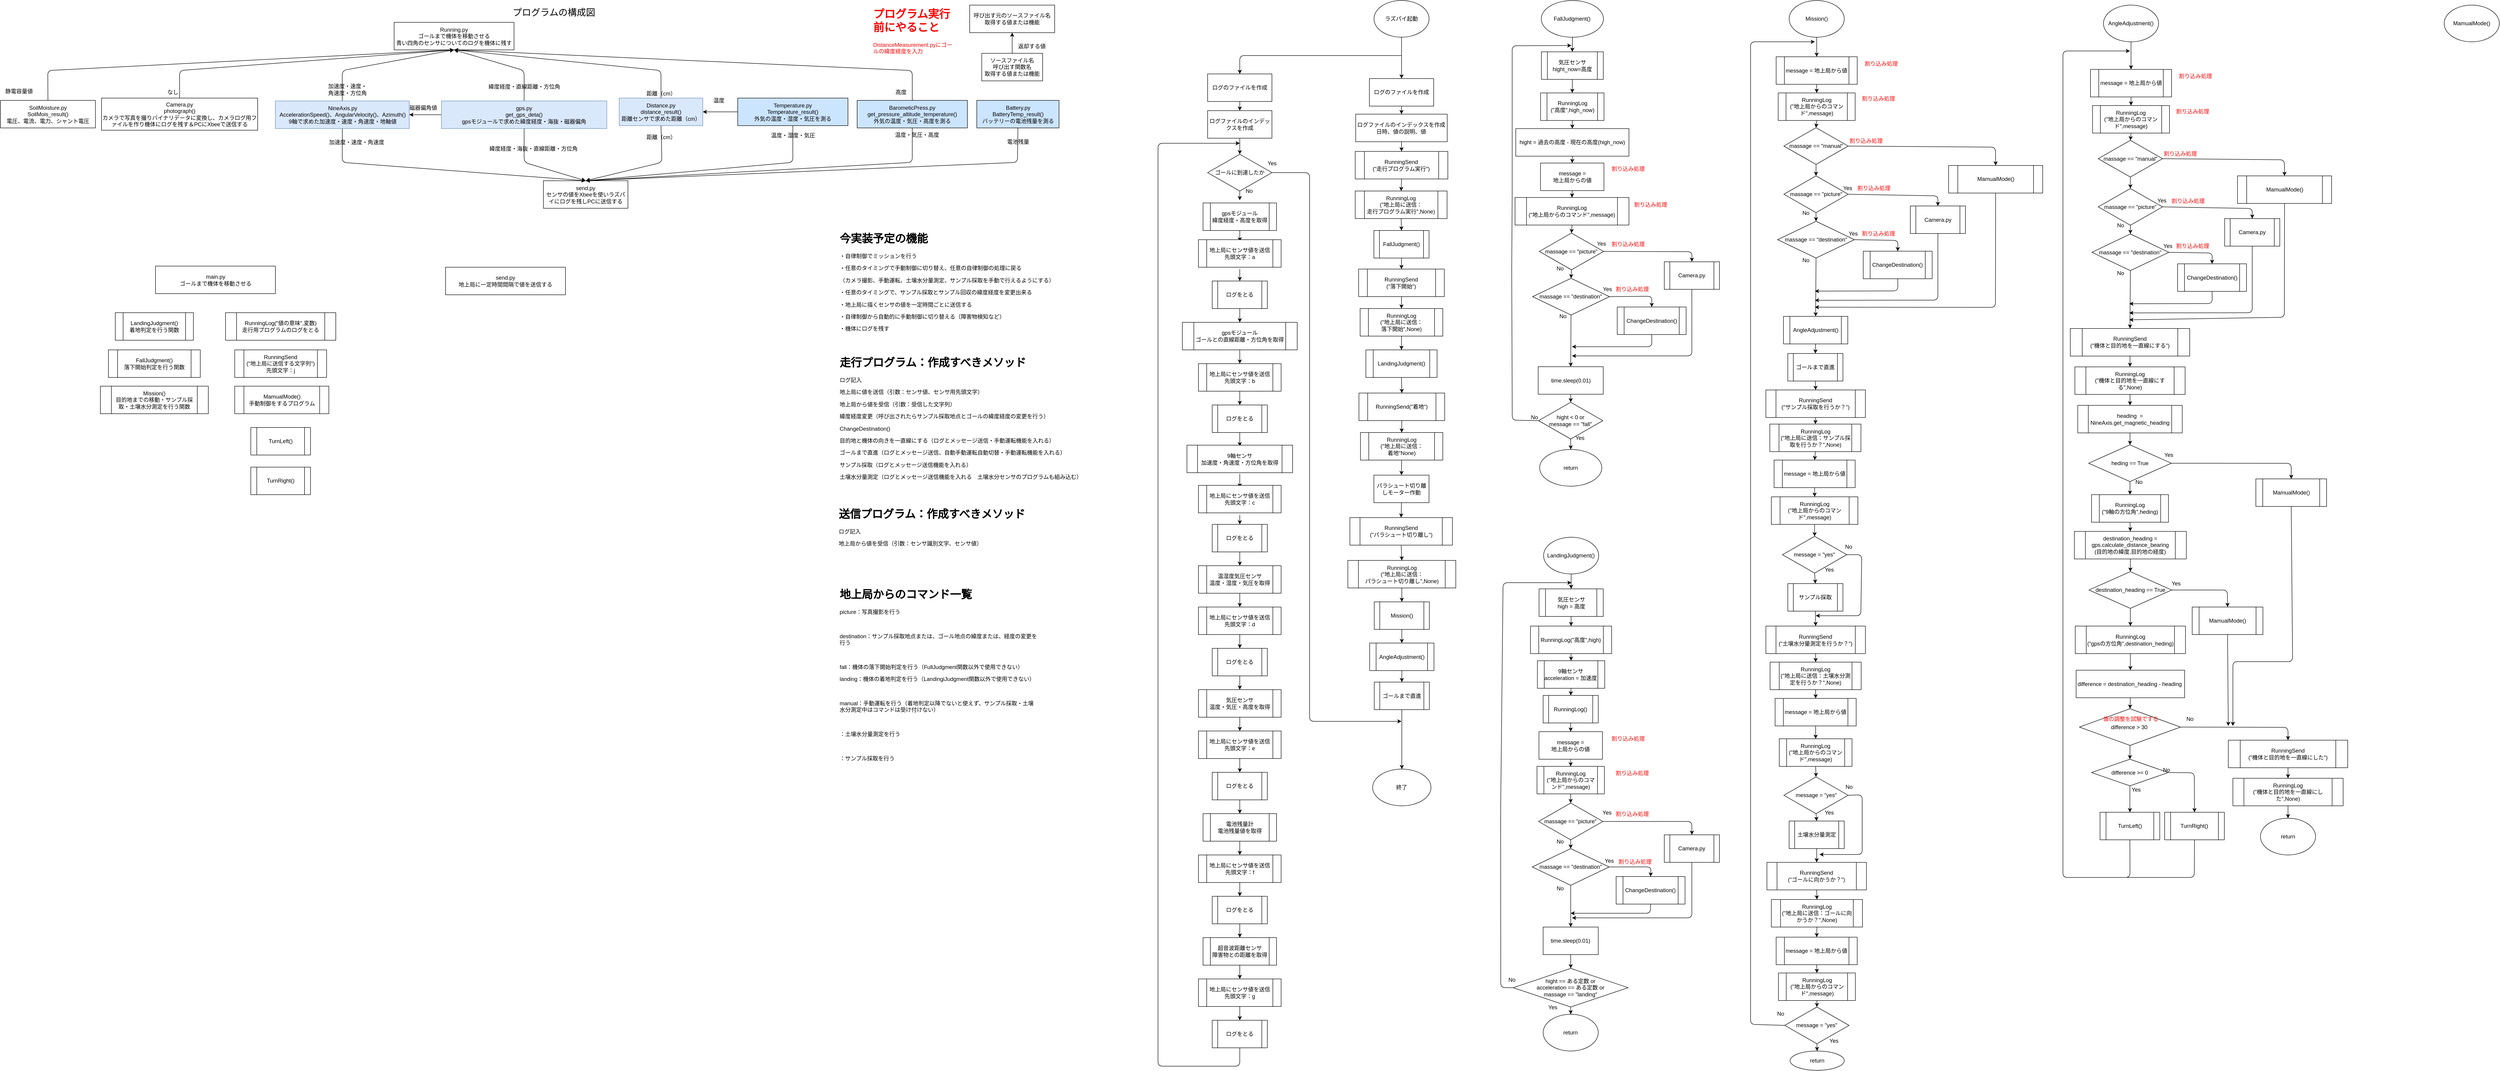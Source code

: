 <mxfile>
    <diagram id="RfQd1FZKVwX_YVwqkUuT" name="ページ1">
        <mxGraphModel dx="4218" dy="1101" grid="1" gridSize="10" guides="1" tooltips="1" connect="1" arrows="1" fold="1" page="1" pageScale="1" pageWidth="827" pageHeight="1169" math="0" shadow="0">
            <root>
                <mxCell id="0"/>
                <mxCell id="1" parent="0"/>
                <mxCell id="49" style="edgeStyle=none;html=1;exitX=0.5;exitY=1;exitDx=0;exitDy=0;entryX=0.5;entryY=0;entryDx=0;entryDy=0;" parent="1" edge="1">
                    <mxGeometry relative="1" as="geometry">
                        <mxPoint x="248.0" y="495" as="sourcePoint"/>
                        <mxPoint x="248.0" y="525" as="targetPoint"/>
                    </mxGeometry>
                </mxCell>
                <mxCell id="52" style="edgeStyle=none;html=1;exitX=0.5;exitY=1;exitDx=0;exitDy=0;entryX=0.5;entryY=0;entryDx=0;entryDy=0;" parent="1" edge="1">
                    <mxGeometry relative="1" as="geometry">
                        <mxPoint x="248.0" y="761" as="sourcePoint"/>
                        <mxPoint x="248.0" y="791" as="targetPoint"/>
                    </mxGeometry>
                </mxCell>
                <mxCell id="55" style="edgeStyle=none;html=1;exitX=0.5;exitY=1;exitDx=0;exitDy=0;entryX=0.5;entryY=0;entryDx=0;entryDy=0;" parent="1" edge="1">
                    <mxGeometry relative="1" as="geometry">
                        <mxPoint x="248.0" y="1031" as="sourcePoint"/>
                        <mxPoint x="248.0" y="1061" as="targetPoint"/>
                    </mxGeometry>
                </mxCell>
                <mxCell id="58" style="edgeStyle=none;html=1;exitX=0.5;exitY=1;exitDx=0;exitDy=0;entryX=0.5;entryY=0;entryDx=0;entryDy=0;" parent="1" edge="1">
                    <mxGeometry relative="1" as="geometry">
                        <mxPoint x="248.0" y="1291" as="sourcePoint"/>
                        <mxPoint x="248.0" y="1321" as="targetPoint"/>
                    </mxGeometry>
                </mxCell>
                <mxCell id="61" style="edgeStyle=none;html=1;exitX=0.5;exitY=1;exitDx=0;exitDy=0;entryX=0.5;entryY=0;entryDx=0;entryDy=0;" parent="1" edge="1">
                    <mxGeometry relative="1" as="geometry">
                        <mxPoint x="248.0" y="1561" as="sourcePoint"/>
                        <mxPoint x="248.0" y="1591" as="targetPoint"/>
                    </mxGeometry>
                </mxCell>
                <mxCell id="64" style="edgeStyle=none;html=1;exitX=0.5;exitY=1;exitDx=0;exitDy=0;entryX=0.5;entryY=0;entryDx=0;entryDy=0;" parent="1" edge="1">
                    <mxGeometry relative="1" as="geometry">
                        <mxPoint x="248.0" y="1831" as="sourcePoint"/>
                        <mxPoint x="248.0" y="1861" as="targetPoint"/>
                    </mxGeometry>
                </mxCell>
                <mxCell id="67" style="edgeStyle=none;html=1;exitX=0.5;exitY=1;exitDx=0;exitDy=0;entryX=0.5;entryY=0;entryDx=0;entryDy=0;" parent="1" edge="1">
                    <mxGeometry relative="1" as="geometry">
                        <mxPoint x="248.0" y="2101.0" as="sourcePoint"/>
                        <mxPoint x="248.0" y="2131.0" as="targetPoint"/>
                    </mxGeometry>
                </mxCell>
                <mxCell id="193" style="edgeStyle=none;html=1;exitX=0.5;exitY=1;exitDx=0;exitDy=0;entryX=0.5;entryY=0;entryDx=0;entryDy=0;" parent="1" edge="1">
                    <mxGeometry relative="1" as="geometry">
                        <mxPoint x="248.0" y="585" as="sourcePoint"/>
                        <mxPoint x="248" y="611" as="targetPoint"/>
                    </mxGeometry>
                </mxCell>
                <mxCell id="196" style="edgeStyle=none;html=1;exitX=0.5;exitY=1;exitDx=0;exitDy=0;entryX=0.5;entryY=0;entryDx=0;entryDy=0;" parent="1" edge="1">
                    <mxGeometry relative="1" as="geometry">
                        <mxPoint x="248.0" y="851" as="sourcePoint"/>
                        <mxPoint x="248" y="881" as="targetPoint"/>
                    </mxGeometry>
                </mxCell>
                <mxCell id="199" style="edgeStyle=none;html=1;exitX=0.5;exitY=1;exitDx=0;exitDy=0;entryX=0.5;entryY=0;entryDx=0;entryDy=0;" parent="1" edge="1">
                    <mxGeometry relative="1" as="geometry">
                        <mxPoint x="248.0" y="1121" as="sourcePoint"/>
                        <mxPoint x="248" y="1141" as="targetPoint"/>
                    </mxGeometry>
                </mxCell>
                <mxCell id="202" style="edgeStyle=none;html=1;exitX=0.5;exitY=1;exitDx=0;exitDy=0;entryX=0.5;entryY=0;entryDx=0;entryDy=0;" parent="1" edge="1">
                    <mxGeometry relative="1" as="geometry">
                        <mxPoint x="248.0" y="1381.0" as="sourcePoint"/>
                        <mxPoint x="248" y="1411" as="targetPoint"/>
                    </mxGeometry>
                </mxCell>
                <mxCell id="205" style="edgeStyle=none;html=1;exitX=0.5;exitY=1;exitDx=0;exitDy=0;entryX=0.5;entryY=0;entryDx=0;entryDy=0;" parent="1" edge="1">
                    <mxGeometry relative="1" as="geometry">
                        <mxPoint x="248.0" y="1651" as="sourcePoint"/>
                        <mxPoint x="248" y="1681" as="targetPoint"/>
                    </mxGeometry>
                </mxCell>
                <mxCell id="208" style="edgeStyle=none;html=1;exitX=0.5;exitY=1;exitDx=0;exitDy=0;entryX=0.5;entryY=0;entryDx=0;entryDy=0;" parent="1" edge="1">
                    <mxGeometry relative="1" as="geometry">
                        <mxPoint x="248.0" y="1921" as="sourcePoint"/>
                        <mxPoint x="248" y="1951" as="targetPoint"/>
                    </mxGeometry>
                </mxCell>
                <mxCell id="211" style="edgeStyle=none;html=1;exitX=0.5;exitY=1;exitDx=0;exitDy=0;entryX=0.5;entryY=0;entryDx=0;entryDy=0;" parent="1" edge="1">
                    <mxGeometry relative="1" as="geometry">
                        <mxPoint x="248.0" y="2191.0" as="sourcePoint"/>
                        <mxPoint x="248" y="2221" as="targetPoint"/>
                    </mxGeometry>
                </mxCell>
                <mxCell id="77" style="edgeStyle=none;html=1;exitX=0.5;exitY=1;exitDx=0;exitDy=0;entryX=0.5;entryY=0;entryDx=0;entryDy=0;" parent="1" source="76" edge="1">
                    <mxGeometry relative="1" as="geometry">
                        <mxPoint x="248.0" y="435" as="targetPoint"/>
                    </mxGeometry>
                </mxCell>
                <mxCell id="452" style="edgeStyle=none;html=1;exitX=1;exitY=0.5;exitDx=0;exitDy=0;" parent="1" source="76" edge="1">
                    <mxGeometry relative="1" as="geometry">
                        <mxPoint x="600" y="1570" as="targetPoint"/>
                        <Array as="points">
                            <mxPoint x="400" y="375"/>
                            <mxPoint x="400" y="1570"/>
                        </Array>
                    </mxGeometry>
                </mxCell>
                <mxCell id="76" value="ゴールに到達したか" style="rhombus;whiteSpace=wrap;html=1;" parent="1" vertex="1">
                    <mxGeometry x="178" y="335" width="140" height="80" as="geometry"/>
                </mxCell>
                <mxCell id="79" value="Yes" style="text;html=1;align=center;verticalAlign=middle;resizable=0;points=[];autosize=1;strokeColor=none;fillColor=none;" parent="1" vertex="1">
                    <mxGeometry x="298" y="340" width="40" height="30" as="geometry"/>
                </mxCell>
                <mxCell id="80" value="No" style="text;html=1;align=center;verticalAlign=middle;resizable=0;points=[];autosize=1;strokeColor=none;fillColor=none;" parent="1" vertex="1">
                    <mxGeometry x="248" y="400" width="40" height="30" as="geometry"/>
                </mxCell>
                <mxCell id="84" value="Running.py&lt;br&gt;ゴールまで機体を移動させる&lt;br&gt;青い四角のセンサについてのログを機体に残す" style="rounded=0;whiteSpace=wrap;html=1;" parent="1" vertex="1">
                    <mxGeometry x="-1593" y="47.62" width="261" height="60" as="geometry"/>
                </mxCell>
                <mxCell id="85" value="&lt;font style=&quot;font-size: 20px;&quot;&gt;プログラムの構成図&lt;/font&gt;" style="text;html=1;strokeColor=none;fillColor=none;align=center;verticalAlign=middle;whiteSpace=wrap;rounded=0;" parent="1" vertex="1">
                    <mxGeometry x="-1360" y="10.12" width="230" height="30" as="geometry"/>
                </mxCell>
                <mxCell id="86" value="send.py&lt;br&gt;センサの値をXbeeを使いラズパイにログを残しPCに送信する" style="rounded=0;whiteSpace=wrap;html=1;" parent="1" vertex="1">
                    <mxGeometry x="-1268" y="392.62" width="184" height="60" as="geometry"/>
                </mxCell>
                <mxCell id="90" style="edgeStyle=none;html=1;exitX=0.5;exitY=0;exitDx=0;exitDy=0;entryX=0.5;entryY=1;entryDx=0;entryDy=0;fontSize=17;fontColor=#ed0c0c;" parent="1" source="93" target="84" edge="1">
                    <mxGeometry relative="1" as="geometry">
                        <Array as="points">
                            <mxPoint x="-1310" y="152.62"/>
                        </Array>
                    </mxGeometry>
                </mxCell>
                <mxCell id="91" style="edgeStyle=none;html=1;exitX=0.5;exitY=1;exitDx=0;exitDy=0;entryX=0.5;entryY=0;entryDx=0;entryDy=0;" parent="1" source="93" target="86" edge="1">
                    <mxGeometry relative="1" as="geometry">
                        <Array as="points">
                            <mxPoint x="-1310" y="352.62"/>
                        </Array>
                    </mxGeometry>
                </mxCell>
                <mxCell id="139" style="edgeStyle=none;html=1;exitX=0;exitY=0.5;exitDx=0;exitDy=0;entryX=1;entryY=0.5;entryDx=0;entryDy=0;" parent="1" source="93" target="126" edge="1">
                    <mxGeometry relative="1" as="geometry"/>
                </mxCell>
                <mxCell id="93" value="gps.py&lt;br&gt;get_gps_deta()&lt;br&gt;gpsモジュールで求めた緯度経度・海抜・磁器偏角" style="rounded=0;whiteSpace=wrap;html=1;fillColor=#dae8fc;strokeColor=#6c8ebf;" parent="1" vertex="1">
                    <mxGeometry x="-1490" y="218.87" width="360" height="60" as="geometry"/>
                </mxCell>
                <mxCell id="95" value="緯度経度・直線距離・方位角" style="text;html=1;align=center;verticalAlign=middle;resizable=0;points=[];autosize=1;strokeColor=none;fillColor=none;" parent="1" vertex="1">
                    <mxGeometry x="-1400" y="172.62" width="180" height="30" as="geometry"/>
                </mxCell>
                <mxCell id="96" value="緯度経度・海抜・直線距離・方位角" style="text;html=1;align=center;verticalAlign=middle;resizable=0;points=[];autosize=1;strokeColor=none;fillColor=none;" parent="1" vertex="1">
                    <mxGeometry x="-1400" y="307.62" width="220" height="30" as="geometry"/>
                </mxCell>
                <mxCell id="97" style="edgeStyle=none;html=1;exitX=0.5;exitY=0;exitDx=0;exitDy=0;entryX=0.5;entryY=1;entryDx=0;entryDy=0;" parent="1" source="99" target="84" edge="1">
                    <mxGeometry relative="1" as="geometry">
                        <Array as="points">
                            <mxPoint x="-1012" y="152.62"/>
                        </Array>
                    </mxGeometry>
                </mxCell>
                <mxCell id="98" style="edgeStyle=none;html=1;exitX=0.5;exitY=1;exitDx=0;exitDy=0;entryX=0.5;entryY=0;entryDx=0;entryDy=0;fontSize=12;" parent="1" source="99" target="86" edge="1">
                    <mxGeometry relative="1" as="geometry">
                        <Array as="points">
                            <mxPoint x="-1010" y="352.62"/>
                        </Array>
                    </mxGeometry>
                </mxCell>
                <mxCell id="99" value="Distance.py&lt;br&gt;distance_result()&lt;br&gt;距離センサで求めた距離（cm）" style="rounded=0;whiteSpace=wrap;html=1;fillColor=#dae8fc;strokeColor=#6c8ebf;" parent="1" vertex="1">
                    <mxGeometry x="-1103" y="212.62" width="182" height="60" as="geometry"/>
                </mxCell>
                <mxCell id="102" style="edgeStyle=none;html=1;exitX=0.5;exitY=1;exitDx=0;exitDy=0;entryX=0.5;entryY=0;entryDx=0;entryDy=0;fontSize=12;" parent="1" source="126" target="86" edge="1">
                    <mxGeometry relative="1" as="geometry">
                        <Array as="points">
                            <mxPoint x="-1706" y="352.62"/>
                        </Array>
                    </mxGeometry>
                </mxCell>
                <mxCell id="103" value="距離（cm）" style="text;html=1;align=center;verticalAlign=middle;resizable=0;points=[];autosize=1;strokeColor=none;fillColor=none;" parent="1" vertex="1">
                    <mxGeometry x="-1057" y="187.62" width="90" height="30" as="geometry"/>
                </mxCell>
                <mxCell id="104" value="加速度・速度・&lt;br&gt;角速度・方位角" style="text;html=1;align=center;verticalAlign=middle;resizable=0;points=[];autosize=1;strokeColor=none;fillColor=none;" parent="1" vertex="1">
                    <mxGeometry x="-1750" y="173.87" width="110" height="40" as="geometry"/>
                </mxCell>
                <mxCell id="105" style="edgeStyle=none;html=1;exitX=0.5;exitY=0;exitDx=0;exitDy=0;entryX=0.5;entryY=1;entryDx=0;entryDy=0;fontSize=20;startArrow=none;" parent="1" source="126" target="84" edge="1">
                    <mxGeometry relative="1" as="geometry">
                        <Array as="points">
                            <mxPoint x="-1706" y="152.62"/>
                        </Array>
                    </mxGeometry>
                </mxCell>
                <mxCell id="106" style="edgeStyle=none;html=1;exitX=0.5;exitY=0;exitDx=0;exitDy=0;entryX=0.5;entryY=1;entryDx=0;entryDy=0;fontSize=12;" parent="1" source="107" target="113" edge="1">
                    <mxGeometry relative="1" as="geometry"/>
                </mxCell>
                <mxCell id="107" value="ソースファイル名&lt;br&gt;呼び出す関数名&lt;br&gt;取得する値または機能" style="rounded=0;whiteSpace=wrap;html=1;" parent="1" vertex="1">
                    <mxGeometry x="-313.75" y="115.12" width="132.5" height="60" as="geometry"/>
                </mxCell>
                <mxCell id="108" value="返却する値" style="text;html=1;align=center;verticalAlign=middle;resizable=0;points=[];autosize=1;strokeColor=none;fillColor=none;" parent="1" vertex="1">
                    <mxGeometry x="-245" y="85.12" width="80" height="30" as="geometry"/>
                </mxCell>
                <mxCell id="109" value="距離（cm）" style="text;html=1;align=center;verticalAlign=middle;resizable=0;points=[];autosize=1;strokeColor=none;fillColor=none;" parent="1" vertex="1">
                    <mxGeometry x="-1057" y="282.62" width="90" height="30" as="geometry"/>
                </mxCell>
                <mxCell id="110" value="加速度・速度・角速度" style="text;html=1;align=center;verticalAlign=middle;resizable=0;points=[];autosize=1;strokeColor=none;fillColor=none;" parent="1" vertex="1">
                    <mxGeometry x="-1745" y="293.87" width="140" height="30" as="geometry"/>
                </mxCell>
                <mxCell id="111" style="edgeStyle=none;html=1;exitX=0.5;exitY=0;exitDx=0;exitDy=0;entryX=0.5;entryY=1;entryDx=0;entryDy=0;fontSize=12;" parent="1" source="112" target="84" edge="1">
                    <mxGeometry relative="1" as="geometry">
                        <Array as="points">
                            <mxPoint x="-2060" y="152.62"/>
                        </Array>
                    </mxGeometry>
                </mxCell>
                <mxCell id="112" value="Camera.py&lt;br&gt;photograph()&lt;br&gt;カメラで写真を撮りバイナリデータに変換し、カメラログ用ファイルを作り機体にログを残す＆PCにXbeeで送信する" style="rounded=0;whiteSpace=wrap;html=1;fontSize=12;" parent="1" vertex="1">
                    <mxGeometry x="-2230" y="212.62" width="340" height="70" as="geometry"/>
                </mxCell>
                <mxCell id="113" value="呼び出す元のソースファイル名&lt;br&gt;取得する値または機能" style="rounded=0;whiteSpace=wrap;html=1;fontSize=12;" parent="1" vertex="1">
                    <mxGeometry x="-340" y="10.12" width="185" height="60" as="geometry"/>
                </mxCell>
                <mxCell id="114" value="なし" style="text;html=1;align=center;verticalAlign=middle;resizable=0;points=[];autosize=1;strokeColor=none;fillColor=none;fontSize=12;" parent="1" vertex="1">
                    <mxGeometry x="-2100" y="185.12" width="50" height="30" as="geometry"/>
                </mxCell>
                <mxCell id="115" style="edgeStyle=none;html=1;exitX=0.5;exitY=1;exitDx=0;exitDy=0;entryX=0.5;entryY=0;entryDx=0;entryDy=0;fontSize=12;" parent="1" source="118" target="86" edge="1">
                    <mxGeometry relative="1" as="geometry">
                        <Array as="points">
                            <mxPoint x="-725" y="352.62"/>
                        </Array>
                    </mxGeometry>
                </mxCell>
                <mxCell id="116" style="edgeStyle=none;html=1;exitX=0.5;exitY=0;exitDx=0;exitDy=0;entryX=0.5;entryY=1;entryDx=0;entryDy=0;" parent="1" source="136" target="84" edge="1">
                    <mxGeometry relative="1" as="geometry">
                        <Array as="points">
                            <mxPoint x="-465" y="152.62"/>
                        </Array>
                    </mxGeometry>
                </mxCell>
                <mxCell id="117" style="edgeStyle=none;html=1;exitX=0;exitY=0.5;exitDx=0;exitDy=0;entryX=1;entryY=0.5;entryDx=0;entryDy=0;" parent="1" source="118" target="99" edge="1">
                    <mxGeometry relative="1" as="geometry">
                        <mxPoint x="-849" y="248.87" as="targetPoint"/>
                    </mxGeometry>
                </mxCell>
                <mxCell id="118" value="Temperature.py&lt;br style=&quot;border-color: var(--border-color);&quot;&gt;Temperature_result()&lt;br style=&quot;border-color: var(--border-color);&quot;&gt;外気の温度・湿度・気圧を測る" style="rounded=0;whiteSpace=wrap;html=1;fontSize=12;fillColor=#CCE5FF;" parent="1" vertex="1">
                    <mxGeometry x="-845" y="212.62" width="240" height="60" as="geometry"/>
                </mxCell>
                <mxCell id="119" value="温度・気圧・高度" style="text;html=1;align=center;verticalAlign=middle;resizable=0;points=[];autosize=1;strokeColor=none;fillColor=none;fontSize=12;" parent="1" vertex="1">
                    <mxGeometry x="-515" y="277.62" width="120" height="30" as="geometry"/>
                </mxCell>
                <mxCell id="120" style="edgeStyle=none;html=1;exitX=0.5;exitY=0;exitDx=0;exitDy=0;entryX=0.5;entryY=1;entryDx=0;entryDy=0;fontSize=12;" parent="1" source="121" target="84" edge="1">
                    <mxGeometry relative="1" as="geometry">
                        <Array as="points">
                            <mxPoint x="-2347" y="152.62"/>
                        </Array>
                    </mxGeometry>
                </mxCell>
                <mxCell id="121" value="SoilMoisture.py&lt;br&gt;SoilMois_result()&lt;br&gt;&lt;span style=&quot;&quot;&gt;電圧、電流、電力、シャント電圧&lt;/span&gt;" style="rounded=0;whiteSpace=wrap;html=1;fontSize=12;" parent="1" vertex="1">
                    <mxGeometry x="-2450" y="217.62" width="206.75" height="60" as="geometry"/>
                </mxCell>
                <mxCell id="122" value="静電容量値" style="text;html=1;align=center;verticalAlign=middle;resizable=0;points=[];autosize=1;strokeColor=none;fillColor=none;fontSize=12;" parent="1" vertex="1">
                    <mxGeometry x="-2450" y="182.62" width="80" height="30" as="geometry"/>
                </mxCell>
                <mxCell id="124" value="&lt;h1 style=&quot;border-color: var(--border-color);&quot;&gt;プログラム実行前にやること&lt;/h1&gt;&lt;div&gt;DistanceMeasurement.pyにゴールの緯度経度を入力&lt;/div&gt;&lt;p&gt;&lt;br&gt;&lt;/p&gt;" style="text;html=1;strokeColor=none;fillColor=none;spacing=5;spacingTop=-20;whiteSpace=wrap;overflow=hidden;rounded=0;fontColor=#fb0404;" parent="1" vertex="1">
                    <mxGeometry x="-555" y="10.12" width="190" height="120" as="geometry"/>
                </mxCell>
                <mxCell id="126" value="NineAxis.py&lt;br&gt;&lt;span style=&quot;border-color: var(--border-color); background-color: initial;&quot;&gt;AccelerationSpeed()、&lt;/span&gt;&lt;span style=&quot;border-color: var(--border-color); background-color: initial;&quot;&gt;AngularVelocity()、&lt;/span&gt;&lt;span style=&quot;border-color: var(--border-color); background-color: initial;&quot;&gt;Azimuth()&lt;/span&gt;&lt;br&gt;9軸で求めた加速度・速度・角速度・地軸値" style="rounded=0;whiteSpace=wrap;html=1;fillColor=#dae8fc;strokeColor=#6c8ebf;" parent="1" vertex="1">
                    <mxGeometry x="-1851.5" y="218.87" width="291.5" height="60" as="geometry"/>
                </mxCell>
                <mxCell id="129" value="&lt;span style=&quot;color: rgb(0, 0, 0); font-family: Helvetica; font-size: 12px; font-style: normal; font-variant-ligatures: normal; font-variant-caps: normal; font-weight: 400; letter-spacing: normal; orphans: 2; text-align: center; text-indent: 0px; text-transform: none; widows: 2; word-spacing: 0px; -webkit-text-stroke-width: 0px; background-color: rgb(251, 251, 251); text-decoration-thickness: initial; text-decoration-style: initial; text-decoration-color: initial; float: none; display: inline !important;&quot;&gt;温度&lt;/span&gt;" style="text;whiteSpace=wrap;html=1;" parent="1" vertex="1">
                    <mxGeometry x="-900" y="203.87" width="45" height="28.75" as="geometry"/>
                </mxCell>
                <mxCell id="130" style="edgeStyle=none;html=1;entryX=0.5;entryY=0;entryDx=0;entryDy=0;exitX=0.5;exitY=1;exitDx=0;exitDy=0;" parent="1" source="131" target="86" edge="1">
                    <mxGeometry relative="1" as="geometry">
                        <mxPoint x="-1178" y="577.62" as="targetPoint"/>
                        <mxPoint x="-236" y="277.62" as="sourcePoint"/>
                        <Array as="points">
                            <mxPoint x="-236" y="352.62"/>
                        </Array>
                    </mxGeometry>
                </mxCell>
                <mxCell id="131" value="Battery.py&lt;br&gt;BatteryTemp_result()&lt;br&gt;バッテリーの電池残量を測る" style="rounded=0;whiteSpace=wrap;html=1;fontSize=12;fillColor=#CCE5FF;" parent="1" vertex="1">
                    <mxGeometry x="-324.5" y="217.62" width="179" height="60" as="geometry"/>
                </mxCell>
                <mxCell id="132" value="高度" style="text;html=1;align=center;verticalAlign=middle;resizable=0;points=[];autosize=1;strokeColor=none;fillColor=none;" parent="1" vertex="1">
                    <mxGeometry x="-515" y="185.12" width="50" height="30" as="geometry"/>
                </mxCell>
                <mxCell id="133" value="電池残量" style="text;html=1;align=center;verticalAlign=middle;resizable=0;points=[];autosize=1;strokeColor=none;fillColor=none;" parent="1" vertex="1">
                    <mxGeometry x="-270" y="292.62" width="70" height="30" as="geometry"/>
                </mxCell>
                <mxCell id="135" style="edgeStyle=none;html=1;exitX=0.5;exitY=1;exitDx=0;exitDy=0;entryX=0.5;entryY=0;entryDx=0;entryDy=0;" parent="1" source="136" target="86" edge="1">
                    <mxGeometry relative="1" as="geometry">
                        <mxPoint x="-1342" y="470.12" as="targetPoint"/>
                        <Array as="points">
                            <mxPoint x="-465" y="352.62"/>
                        </Array>
                    </mxGeometry>
                </mxCell>
                <mxCell id="136" value="BarometicPress.py&lt;br style=&quot;border-color: var(--border-color);&quot;&gt;get_pressure_altitude_temperature()&lt;br style=&quot;border-color: var(--border-color);&quot;&gt;外気の温度・気圧・高度を測る" style="rounded=0;whiteSpace=wrap;html=1;fontSize=12;fillColor=#CCE5FF;" parent="1" vertex="1">
                    <mxGeometry x="-585" y="217.62" width="240" height="60" as="geometry"/>
                </mxCell>
                <mxCell id="137" value="温度・湿度・気圧" style="text;html=1;align=center;verticalAlign=middle;resizable=0;points=[];autosize=1;strokeColor=none;fillColor=none;fontSize=12;" parent="1" vertex="1">
                    <mxGeometry x="-785" y="278.87" width="120" height="30" as="geometry"/>
                </mxCell>
                <mxCell id="140" value="磁器偏角値" style="text;html=1;align=center;verticalAlign=middle;resizable=0;points=[];autosize=1;strokeColor=none;fillColor=none;" parent="1" vertex="1">
                    <mxGeometry x="-1570" y="218.87" width="80" height="30" as="geometry"/>
                </mxCell>
                <mxCell id="268" style="edgeStyle=none;html=1;exitX=0.5;exitY=1;exitDx=0;exitDy=0;entryX=0.5;entryY=0;entryDx=0;entryDy=0;" parent="1" source="187" target="233" edge="1">
                    <mxGeometry relative="1" as="geometry"/>
                </mxCell>
                <mxCell id="187" value="ラズパイ起動" style="ellipse;whiteSpace=wrap;html=1;" parent="1" vertex="1">
                    <mxGeometry x="540.15" width="120" height="80" as="geometry"/>
                </mxCell>
                <mxCell id="194" style="edgeStyle=none;html=1;exitX=0.5;exitY=1;exitDx=0;exitDy=0;entryX=0.5;entryY=0;entryDx=0;entryDy=0;" parent="1" edge="1">
                    <mxGeometry relative="1" as="geometry">
                        <mxPoint x="248" y="671" as="sourcePoint"/>
                        <mxPoint x="248.0" y="701" as="targetPoint"/>
                    </mxGeometry>
                </mxCell>
                <mxCell id="191" style="edgeStyle=none;html=1;exitX=0.5;exitY=1;exitDx=0;exitDy=0;entryX=0.5;entryY=0;entryDx=0;entryDy=0;" parent="1" source="189" target="190" edge="1">
                    <mxGeometry relative="1" as="geometry"/>
                </mxCell>
                <mxCell id="189" value="ログのファイルを作成&lt;br&gt;" style="rounded=0;whiteSpace=wrap;html=1;" parent="1" vertex="1">
                    <mxGeometry x="178" y="160" width="140" height="60" as="geometry"/>
                </mxCell>
                <mxCell id="192" style="edgeStyle=none;html=1;exitX=0.5;exitY=1;exitDx=0;exitDy=0;entryX=0.5;entryY=0;entryDx=0;entryDy=0;" parent="1" source="190" target="76" edge="1">
                    <mxGeometry relative="1" as="geometry"/>
                </mxCell>
                <mxCell id="190" value="ログファイルのインデックスを作成" style="rounded=0;whiteSpace=wrap;html=1;" parent="1" vertex="1">
                    <mxGeometry x="178" y="240" width="140" height="60" as="geometry"/>
                </mxCell>
                <mxCell id="197" style="edgeStyle=none;html=1;exitX=0.5;exitY=1;exitDx=0;exitDy=0;entryX=0.5;entryY=0;entryDx=0;entryDy=0;" parent="1" edge="1">
                    <mxGeometry relative="1" as="geometry">
                        <mxPoint x="248" y="941" as="sourcePoint"/>
                        <mxPoint x="248.0" y="971" as="targetPoint"/>
                    </mxGeometry>
                </mxCell>
                <mxCell id="200" style="edgeStyle=none;html=1;exitX=0.5;exitY=1;exitDx=0;exitDy=0;entryX=0.5;entryY=0;entryDx=0;entryDy=0;" parent="1" edge="1">
                    <mxGeometry relative="1" as="geometry">
                        <mxPoint x="248" y="1201" as="sourcePoint"/>
                        <mxPoint x="248.0" y="1231" as="targetPoint"/>
                    </mxGeometry>
                </mxCell>
                <mxCell id="203" style="edgeStyle=none;html=1;exitX=0.5;exitY=1;exitDx=0;exitDy=0;entryX=0.5;entryY=0;entryDx=0;entryDy=0;" parent="1" edge="1">
                    <mxGeometry relative="1" as="geometry">
                        <mxPoint x="248" y="1471" as="sourcePoint"/>
                        <mxPoint x="248.0" y="1501" as="targetPoint"/>
                    </mxGeometry>
                </mxCell>
                <mxCell id="206" style="edgeStyle=none;html=1;exitX=0.5;exitY=1;exitDx=0;exitDy=0;entryX=0.5;entryY=0;entryDx=0;entryDy=0;" parent="1" edge="1">
                    <mxGeometry relative="1" as="geometry">
                        <mxPoint x="248" y="1741" as="sourcePoint"/>
                        <mxPoint x="248.0" y="1771" as="targetPoint"/>
                    </mxGeometry>
                </mxCell>
                <mxCell id="209" style="edgeStyle=none;html=1;exitX=0.5;exitY=1;exitDx=0;exitDy=0;entryX=0.5;entryY=0;entryDx=0;entryDy=0;" parent="1" edge="1">
                    <mxGeometry relative="1" as="geometry">
                        <mxPoint x="248" y="2011" as="sourcePoint"/>
                        <mxPoint x="248.0" y="2041.0" as="targetPoint"/>
                    </mxGeometry>
                </mxCell>
                <mxCell id="212" style="edgeStyle=none;html=1;exitX=0.5;exitY=1;exitDx=0;exitDy=0;" parent="1" edge="1">
                    <mxGeometry relative="1" as="geometry">
                        <mxPoint x="248" y="311" as="targetPoint"/>
                        <mxPoint x="248" y="2281" as="sourcePoint"/>
                        <Array as="points">
                            <mxPoint x="248" y="2321"/>
                            <mxPoint x="70" y="2321"/>
                            <mxPoint x="70" y="311"/>
                        </Array>
                    </mxGeometry>
                </mxCell>
                <mxCell id="232" style="edgeStyle=none;html=1;exitX=0.5;exitY=1;exitDx=0;exitDy=0;entryX=0.5;entryY=0;entryDx=0;entryDy=0;" parent="1" source="334" target="271" edge="1">
                    <mxGeometry relative="1" as="geometry">
                        <mxPoint x="964.5" y="171.12" as="sourcePoint"/>
                        <mxPoint x="964.5" y="199.62" as="targetPoint"/>
                    </mxGeometry>
                </mxCell>
                <mxCell id="229" value="終了" style="ellipse;whiteSpace=wrap;html=1;" parent="1" vertex="1">
                    <mxGeometry x="537.26" y="1674" width="127" height="80" as="geometry"/>
                </mxCell>
                <mxCell id="248" style="edgeStyle=none;html=1;exitX=0.5;exitY=1;exitDx=0;exitDy=0;entryX=0.5;entryY=0;entryDx=0;entryDy=0;" parent="1" source="271" target="241" edge="1">
                    <mxGeometry relative="1" as="geometry">
                        <mxPoint x="964.5" y="259.62" as="sourcePoint"/>
                    </mxGeometry>
                </mxCell>
                <mxCell id="235" style="edgeStyle=none;html=1;exitX=0.5;exitY=1;exitDx=0;exitDy=0;entryX=0.5;entryY=0;entryDx=0;entryDy=0;" parent="1" source="233" target="234" edge="1">
                    <mxGeometry relative="1" as="geometry"/>
                </mxCell>
                <mxCell id="233" value="ログのファイルを作成&lt;br&gt;" style="rounded=0;whiteSpace=wrap;html=1;" parent="1" vertex="1">
                    <mxGeometry x="530.15" y="170.12" width="140" height="60" as="geometry"/>
                </mxCell>
                <mxCell id="253" style="edgeStyle=none;html=1;exitX=0.5;exitY=1;exitDx=0;exitDy=0;entryX=0.5;entryY=0;entryDx=0;entryDy=0;" parent="1" source="234" target="333" edge="1">
                    <mxGeometry relative="1" as="geometry">
                        <mxPoint x="597.63" y="327.5" as="targetPoint"/>
                    </mxGeometry>
                </mxCell>
                <mxCell id="234" value="ログファイルのインデックスを作成&lt;br&gt;日時、値の説明、値" style="rounded=0;whiteSpace=wrap;html=1;" parent="1" vertex="1">
                    <mxGeometry x="500.36" y="247.62" width="199.25" height="60" as="geometry"/>
                </mxCell>
                <mxCell id="240" style="edgeStyle=none;html=1;exitX=0.5;exitY=1;exitDx=0;exitDy=0;entryX=0.5;entryY=0;entryDx=0;entryDy=0;" parent="1" source="337" target="285" edge="1">
                    <mxGeometry relative="1" as="geometry">
                        <mxPoint x="969.39" y="1661.5" as="sourcePoint"/>
                        <mxPoint x="969.39" y="1691.5" as="targetPoint"/>
                    </mxGeometry>
                </mxCell>
                <mxCell id="241" value="hight = 過去の高度 - 現在の高度(high_now)" style="rounded=0;whiteSpace=wrap;html=1;" parent="1" vertex="1">
                    <mxGeometry x="848.83" y="279.12" width="246.38" height="60" as="geometry"/>
                </mxCell>
                <mxCell id="247" style="edgeStyle=none;html=1;exitX=0;exitY=0.5;exitDx=0;exitDy=0;" parent="1" source="245" edge="1">
                    <mxGeometry relative="1" as="geometry">
                        <mxPoint x="970" y="98.12" as="targetPoint"/>
                        <Array as="points">
                            <mxPoint x="841.18" y="914.12"/>
                            <mxPoint x="840" y="587.12"/>
                            <mxPoint x="841" y="426.62"/>
                            <mxPoint x="841" y="98.62"/>
                        </Array>
                    </mxGeometry>
                </mxCell>
                <mxCell id="423" style="edgeStyle=none;html=1;exitX=0.5;exitY=1;exitDx=0;exitDy=0;entryX=0.5;entryY=0;entryDx=0;entryDy=0;" parent="1" source="245" target="422" edge="1">
                    <mxGeometry relative="1" as="geometry"/>
                </mxCell>
                <mxCell id="245" value="hight &amp;lt; 0 or&lt;br&gt;message == &quot;fall&quot;" style="rhombus;whiteSpace=wrap;html=1;" parent="1" vertex="1">
                    <mxGeometry x="898.46" y="875.12" width="140" height="80" as="geometry"/>
                </mxCell>
                <mxCell id="249" value="No&lt;br&gt;" style="text;html=1;align=center;verticalAlign=middle;resizable=0;points=[];autosize=1;strokeColor=none;fillColor=none;" parent="1" vertex="1">
                    <mxGeometry x="869.19" y="892.62" width="40" height="30" as="geometry"/>
                </mxCell>
                <mxCell id="255" style="edgeStyle=none;html=1;exitX=0.5;exitY=1;exitDx=0;exitDy=0;entryX=0.5;entryY=0;entryDx=0;entryDy=0;" parent="1" source="333" target="270" edge="1">
                    <mxGeometry relative="1" as="geometry">
                        <mxPoint x="597.63" y="387.5" as="sourcePoint"/>
                        <mxPoint x="597.63" y="410" as="targetPoint"/>
                    </mxGeometry>
                </mxCell>
                <mxCell id="261" style="edgeStyle=none;html=1;exitX=0.5;exitY=1;exitDx=0;exitDy=0;entryX=0.5;entryY=0;entryDx=0;entryDy=0;" parent="1" source="436" target="446" edge="1">
                    <mxGeometry relative="1" as="geometry">
                        <mxPoint x="934.745" y="880.87" as="sourcePoint"/>
                        <mxPoint x="971.71" y="868.37" as="targetPoint"/>
                    </mxGeometry>
                </mxCell>
                <mxCell id="405" style="edgeStyle=none;html=1;exitX=0.5;exitY=1;exitDx=0;exitDy=0;entryX=0.5;entryY=0;entryDx=0;entryDy=0;" parent="1" source="494" target="430" edge="1">
                    <mxGeometry relative="1" as="geometry">
                        <mxPoint x="951.715" y="599.37" as="sourcePoint"/>
                        <mxPoint x="951.865" y="620.87" as="targetPoint"/>
                    </mxGeometry>
                </mxCell>
                <mxCell id="495" style="edgeStyle=none;html=1;exitX=0.5;exitY=1;exitDx=0;exitDy=0;entryX=0.5;entryY=0;entryDx=0;entryDy=0;" parent="1" source="259" target="494" edge="1">
                    <mxGeometry relative="1" as="geometry"/>
                </mxCell>
                <mxCell id="259" value="message =&lt;br style=&quot;border-color: var(--border-color);&quot;&gt;地上局からの値" style="rounded=0;whiteSpace=wrap;html=1;" parent="1" vertex="1">
                    <mxGeometry x="902.65" y="354.12" width="138.13" height="60" as="geometry"/>
                </mxCell>
                <mxCell id="262" value="Yes" style="text;html=1;align=center;verticalAlign=middle;resizable=0;points=[];autosize=1;strokeColor=none;fillColor=none;" parent="1" vertex="1">
                    <mxGeometry x="968.06" y="937.62" width="40" height="30" as="geometry"/>
                </mxCell>
                <mxCell id="265" style="edgeStyle=none;html=1;exitX=0.5;exitY=1;exitDx=0;exitDy=0;entryX=0.5;entryY=0;entryDx=0;entryDy=0;" parent="1" source="241" target="259" edge="1">
                    <mxGeometry relative="1" as="geometry">
                        <mxPoint x="964.5" y="513.62" as="sourcePoint"/>
                    </mxGeometry>
                </mxCell>
                <mxCell id="417" style="edgeStyle=none;html=1;exitX=0.5;exitY=1;exitDx=0;exitDy=0;entryX=0.5;entryY=0;entryDx=0;entryDy=0;" parent="1" source="270" target="416" edge="1">
                    <mxGeometry relative="1" as="geometry"/>
                </mxCell>
                <mxCell id="270" value="RunningLog&lt;br&gt;(&quot;地上局に送信：&lt;br&gt;走行プログラム実行&quot;,None)" style="shape=process;whiteSpace=wrap;html=1;backgroundOutline=1;" parent="1" vertex="1">
                    <mxGeometry x="499.34" y="415" width="199.94" height="60" as="geometry"/>
                </mxCell>
                <mxCell id="271" value="RunningLog&lt;br&gt;(&quot;高度&quot;,high_now)" style="shape=process;whiteSpace=wrap;html=1;backgroundOutline=1;" parent="1" vertex="1">
                    <mxGeometry x="902.8" y="201.37" width="138.13" height="60" as="geometry"/>
                </mxCell>
                <mxCell id="450" style="edgeStyle=none;html=1;exitX=0.5;exitY=1;exitDx=0;exitDy=0;entryX=0.5;entryY=0;entryDx=0;entryDy=0;" parent="1" source="273" target="449" edge="1">
                    <mxGeometry relative="1" as="geometry"/>
                </mxCell>
                <mxCell id="273" value="RunningLog&lt;br&gt;(&quot;地上局に送信：&lt;br&gt;落下開始&quot;,None)" style="shape=process;whiteSpace=wrap;html=1;backgroundOutline=1;" parent="1" vertex="1">
                    <mxGeometry x="510" y="671" width="180" height="60" as="geometry"/>
                </mxCell>
                <mxCell id="274" value="ログをとる" style="shape=process;whiteSpace=wrap;html=1;backgroundOutline=1;" parent="1" vertex="1">
                    <mxGeometry x="188" y="611" width="120" height="60" as="geometry"/>
                </mxCell>
                <mxCell id="275" value="ログをとる" style="shape=process;whiteSpace=wrap;html=1;backgroundOutline=1;" parent="1" vertex="1">
                    <mxGeometry x="188" y="881" width="120" height="60" as="geometry"/>
                </mxCell>
                <mxCell id="276" value="ログをとる" style="shape=process;whiteSpace=wrap;html=1;backgroundOutline=1;" parent="1" vertex="1">
                    <mxGeometry x="188" y="1141" width="120" height="60" as="geometry"/>
                </mxCell>
                <mxCell id="277" value="ログをとる" style="shape=process;whiteSpace=wrap;html=1;backgroundOutline=1;" parent="1" vertex="1">
                    <mxGeometry x="188" y="1411" width="120" height="60" as="geometry"/>
                </mxCell>
                <mxCell id="278" value="ログをとる" style="shape=process;whiteSpace=wrap;html=1;backgroundOutline=1;" parent="1" vertex="1">
                    <mxGeometry x="188" y="1681" width="120" height="60" as="geometry"/>
                </mxCell>
                <mxCell id="279" value="ログをとる" style="shape=process;whiteSpace=wrap;html=1;backgroundOutline=1;" parent="1" vertex="1">
                    <mxGeometry x="188" y="1951" width="120" height="60" as="geometry"/>
                </mxCell>
                <mxCell id="280" value="ログをとる" style="shape=process;whiteSpace=wrap;html=1;backgroundOutline=1;" parent="1" vertex="1">
                    <mxGeometry x="188" y="2221" width="120" height="60" as="geometry"/>
                </mxCell>
                <mxCell id="281" style="edgeStyle=none;html=1;exitX=0.5;exitY=1;exitDx=0;exitDy=0;entryX=0.5;entryY=0;entryDx=0;entryDy=0;" parent="1" source="336" target="283" edge="1">
                    <mxGeometry relative="1" as="geometry">
                        <mxPoint x="969.39" y="1510" as="targetPoint"/>
                        <mxPoint x="969.39" y="1481.5" as="sourcePoint"/>
                    </mxGeometry>
                </mxCell>
                <mxCell id="286" style="edgeStyle=none;html=1;exitX=0.5;exitY=1;exitDx=0;exitDy=0;entryX=0.5;entryY=0;entryDx=0;entryDy=0;" parent="1" source="283" target="337" edge="1">
                    <mxGeometry relative="1" as="geometry">
                        <mxPoint x="969.39" y="1601.5" as="targetPoint"/>
                    </mxGeometry>
                </mxCell>
                <mxCell id="283" value="RunningLog(&quot;高度&quot;,high)" style="shape=process;whiteSpace=wrap;html=1;backgroundOutline=1;" parent="1" vertex="1">
                    <mxGeometry x="880.85" y="1362.5" width="176.69" height="60" as="geometry"/>
                </mxCell>
                <mxCell id="462" style="edgeStyle=none;html=1;exitX=0.5;exitY=1;exitDx=0;exitDy=0;entryX=0.5;entryY=0;entryDx=0;entryDy=0;" parent="1" source="285" target="461" edge="1">
                    <mxGeometry relative="1" as="geometry"/>
                </mxCell>
                <mxCell id="285" value="RunningLog()" style="shape=process;whiteSpace=wrap;html=1;backgroundOutline=1;" parent="1" vertex="1">
                    <mxGeometry x="908.4" y="1513.5" width="120" height="60" as="geometry"/>
                </mxCell>
                <mxCell id="289" style="edgeStyle=none;html=1;exitX=0.5;exitY=1;exitDx=0;exitDy=0;entryX=0.5;entryY=0;entryDx=0;entryDy=0;" parent="1" source="290" target="294" edge="1">
                    <mxGeometry relative="1" as="geometry">
                        <mxPoint x="972.83" y="2514.12" as="targetPoint"/>
                        <mxPoint x="972.64" y="2206.62" as="sourcePoint"/>
                    </mxGeometry>
                </mxCell>
                <mxCell id="290" value="time.sleep(0.01)" style="rounded=0;whiteSpace=wrap;html=1;" parent="1" vertex="1">
                    <mxGeometry x="908.4" y="2018" width="120" height="60" as="geometry"/>
                </mxCell>
                <mxCell id="295" style="edgeStyle=none;html=1;exitX=0;exitY=0.5;exitDx=0;exitDy=0;" parent="1" source="294" edge="1">
                    <mxGeometry relative="1" as="geometry">
                        <mxPoint x="970.18" y="1268" as="targetPoint"/>
                        <Array as="points">
                            <mxPoint x="816.18" y="2150"/>
                            <mxPoint x="815.89" y="1769"/>
                            <mxPoint x="821.18" y="1268"/>
                        </Array>
                    </mxGeometry>
                </mxCell>
                <mxCell id="459" style="edgeStyle=none;html=1;exitX=0.5;exitY=1;exitDx=0;exitDy=0;entryX=0.5;entryY=0;entryDx=0;entryDy=0;" parent="1" source="294" target="458" edge="1">
                    <mxGeometry relative="1" as="geometry"/>
                </mxCell>
                <mxCell id="294" value="hight == ある定数 or &lt;br&gt;acceleration == ある定数 or&lt;br&gt;massage == &quot;landing&quot;" style="rhombus;whiteSpace=wrap;html=1;" parent="1" vertex="1">
                    <mxGeometry x="843.41" y="2108" width="250" height="84.13" as="geometry"/>
                </mxCell>
                <mxCell id="296" value="No" style="text;html=1;align=center;verticalAlign=middle;resizable=0;points=[];autosize=1;strokeColor=none;fillColor=none;" parent="1" vertex="1">
                    <mxGeometry x="820.37" y="2118.25" width="40" height="30" as="geometry"/>
                </mxCell>
                <mxCell id="297" value="Yes" style="text;html=1;align=center;verticalAlign=middle;resizable=0;points=[];autosize=1;strokeColor=none;fillColor=none;" parent="1" vertex="1">
                    <mxGeometry x="909.41" y="2178" width="40" height="30" as="geometry"/>
                </mxCell>
                <mxCell id="303" style="edgeStyle=none;html=1;exitX=0.5;exitY=1;exitDx=0;exitDy=0;entryX=0.5;entryY=0;entryDx=0;entryDy=0;" parent="1" source="300" target="302" edge="1">
                    <mxGeometry relative="1" as="geometry"/>
                </mxCell>
                <mxCell id="300" value="RunningLog&lt;br&gt;(&quot;地上局に送信：&lt;br&gt;着地&quot;None)" style="shape=process;whiteSpace=wrap;html=1;backgroundOutline=1;" parent="1" vertex="1">
                    <mxGeometry x="510.76" y="941" width="179.24" height="60" as="geometry"/>
                </mxCell>
                <mxCell id="307" style="edgeStyle=none;html=1;exitX=0.5;exitY=1;exitDx=0;exitDy=0;entryX=0.5;entryY=0;entryDx=0;entryDy=0;" parent="1" source="302" target="341" edge="1">
                    <mxGeometry relative="1" as="geometry">
                        <mxPoint x="703.5" y="2395.0" as="targetPoint"/>
                    </mxGeometry>
                </mxCell>
                <mxCell id="302" value="パラシュート切り離しモーター作動" style="rounded=0;whiteSpace=wrap;html=1;" parent="1" vertex="1">
                    <mxGeometry x="539.99" y="1033.75" width="120" height="60" as="geometry"/>
                </mxCell>
                <mxCell id="309" style="edgeStyle=none;html=1;exitX=0.5;exitY=1;exitDx=0;exitDy=0;entryX=0.5;entryY=0;entryDx=0;entryDy=0;" parent="1" source="306" target="451" edge="1">
                    <mxGeometry relative="1" as="geometry">
                        <mxPoint x="600.36" y="1310" as="targetPoint"/>
                    </mxGeometry>
                </mxCell>
                <mxCell id="306" value="RunningLog&lt;br&gt;(&quot;地上局に送信：&lt;br&gt;パラシュート切り離し&quot;,None)" style="shape=process;whiteSpace=wrap;html=1;backgroundOutline=1;" parent="1" vertex="1">
                    <mxGeometry x="483.29" y="1219.5" width="234.95" height="60" as="geometry"/>
                </mxCell>
                <mxCell id="317" style="edgeStyle=none;html=1;exitX=0.5;exitY=1;exitDx=0;exitDy=0;entryX=0.5;entryY=0;entryDx=0;entryDy=0;" parent="1" source="311" target="313" edge="1">
                    <mxGeometry relative="1" as="geometry"/>
                </mxCell>
                <mxCell id="311" value="AngleAdjustment()" style="shape=process;whiteSpace=wrap;html=1;backgroundOutline=1;" parent="1" vertex="1">
                    <mxGeometry x="1431.62" y="688.01" width="140" height="60" as="geometry"/>
                </mxCell>
                <mxCell id="343" style="edgeStyle=none;html=1;exitX=0.5;exitY=1;exitDx=0;exitDy=0;entryX=0.5;entryY=0;entryDx=0;entryDy=0;" parent="1" source="313" target="346" edge="1">
                    <mxGeometry relative="1" as="geometry">
                        <mxPoint x="1499.985" y="965.01" as="targetPoint"/>
                    </mxGeometry>
                </mxCell>
                <mxCell id="313" value="ゴールまで直進" style="shape=process;whiteSpace=wrap;html=1;backgroundOutline=1;" parent="1" vertex="1">
                    <mxGeometry x="1441.08" y="768.87" width="120" height="60" as="geometry"/>
                </mxCell>
                <mxCell id="319" value="地上局にセンサ値を送信&lt;br&gt;先頭文字：a" style="shape=process;whiteSpace=wrap;html=1;backgroundOutline=1;" parent="1" vertex="1">
                    <mxGeometry x="158" y="521" width="180" height="60" as="geometry"/>
                </mxCell>
                <mxCell id="320" value="地上局にセンサ値を送信&lt;br&gt;先頭文字：b" style="shape=process;whiteSpace=wrap;html=1;backgroundOutline=1;" parent="1" vertex="1">
                    <mxGeometry x="158" y="791" width="180" height="60" as="geometry"/>
                </mxCell>
                <mxCell id="321" value="地上局にセンサ値を送信&lt;br&gt;先頭文字：c" style="shape=process;whiteSpace=wrap;html=1;backgroundOutline=1;" parent="1" vertex="1">
                    <mxGeometry x="158" y="1056" width="180" height="60" as="geometry"/>
                </mxCell>
                <mxCell id="322" value="地上局にセンサ値を送信&lt;br&gt;先頭文字：d" style="shape=process;whiteSpace=wrap;html=1;backgroundOutline=1;" parent="1" vertex="1">
                    <mxGeometry x="158" y="1321" width="180" height="60" as="geometry"/>
                </mxCell>
                <mxCell id="323" value="地上局にセンサ値を送信&lt;br&gt;先頭文字：e" style="shape=process;whiteSpace=wrap;html=1;backgroundOutline=1;" parent="1" vertex="1">
                    <mxGeometry x="158" y="1591" width="180" height="60" as="geometry"/>
                </mxCell>
                <mxCell id="324" value="地上局にセンサ値を送信&lt;br&gt;先頭文字：f" style="shape=process;whiteSpace=wrap;html=1;backgroundOutline=1;" parent="1" vertex="1">
                    <mxGeometry x="158" y="1861" width="180" height="60" as="geometry"/>
                </mxCell>
                <mxCell id="325" value="地上局にセンサ値を送信&lt;br&gt;先頭文字：g" style="shape=process;whiteSpace=wrap;html=1;backgroundOutline=1;" parent="1" vertex="1">
                    <mxGeometry x="158" y="2131" width="180" height="60" as="geometry"/>
                </mxCell>
                <mxCell id="326" value="超音波距離センサ&lt;br style=&quot;border-color: var(--border-color);&quot;&gt;障害物との距離を取得" style="shape=process;whiteSpace=wrap;html=1;backgroundOutline=1;" parent="1" vertex="1">
                    <mxGeometry x="168" y="2041" width="160" height="60" as="geometry"/>
                </mxCell>
                <mxCell id="327" value="電池残量計&lt;br style=&quot;border-color: var(--border-color);&quot;&gt;電池残量値を取得" style="shape=process;whiteSpace=wrap;html=1;backgroundOutline=1;" parent="1" vertex="1">
                    <mxGeometry x="168" y="1771" width="160" height="60" as="geometry"/>
                </mxCell>
                <mxCell id="328" value="気圧センサ&lt;br style=&quot;border-color: var(--border-color);&quot;&gt;温度・気圧・高度を取得" style="shape=process;whiteSpace=wrap;html=1;backgroundOutline=1;" parent="1" vertex="1">
                    <mxGeometry x="158" y="1501" width="180" height="60" as="geometry"/>
                </mxCell>
                <mxCell id="329" value="温湿度気圧センサ&lt;br style=&quot;border-color: var(--border-color);&quot;&gt;温度・湿度・気圧を取得" style="shape=process;whiteSpace=wrap;html=1;backgroundOutline=1;" parent="1" vertex="1">
                    <mxGeometry x="158" y="1231" width="180" height="60" as="geometry"/>
                </mxCell>
                <mxCell id="330" value="9軸センサ&lt;br style=&quot;border-color: var(--border-color);&quot;&gt;加速度・角速度・方位角を取得" style="shape=process;whiteSpace=wrap;html=1;backgroundOutline=1;" parent="1" vertex="1">
                    <mxGeometry x="133" y="968.5" width="230" height="60" as="geometry"/>
                </mxCell>
                <mxCell id="331" value="gpsモジュール&lt;br style=&quot;border-color: var(--border-color);&quot;&gt;ゴールとの直線距離・方位角を取得&lt;br&gt;" style="shape=process;whiteSpace=wrap;html=1;backgroundOutline=1;" parent="1" vertex="1">
                    <mxGeometry x="123" y="701" width="250" height="60" as="geometry"/>
                </mxCell>
                <mxCell id="332" value="gpsモジュール&lt;br style=&quot;border-color: var(--border-color);&quot;&gt;緯度経度・高度を取得&lt;br&gt;" style="shape=process;whiteSpace=wrap;html=1;backgroundOutline=1;" parent="1" vertex="1">
                    <mxGeometry x="168" y="441" width="160" height="60" as="geometry"/>
                </mxCell>
                <mxCell id="333" value="RunningSend&lt;br&gt;(&quot;走行プログラム実行&quot;)" style="shape=process;whiteSpace=wrap;html=1;backgroundOutline=1;" parent="1" vertex="1">
                    <mxGeometry x="499.34" y="328.75" width="201.63" height="60" as="geometry"/>
                </mxCell>
                <mxCell id="334" value="気圧センサ&lt;br style=&quot;border-color: var(--border-color);&quot;&gt;hight_now=高度" style="shape=process;whiteSpace=wrap;html=1;backgroundOutline=1;" parent="1" vertex="1">
                    <mxGeometry x="904.64" y="111.87" width="134.75" height="60" as="geometry"/>
                </mxCell>
                <mxCell id="386" style="edgeStyle=none;html=1;exitX=0.5;exitY=1;exitDx=0;exitDy=0;entryX=0.5;entryY=0;entryDx=0;entryDy=0;" parent="1" source="335" target="273" edge="1">
                    <mxGeometry relative="1" as="geometry"/>
                </mxCell>
                <mxCell id="335" value="RunningSend&lt;br&gt;(&quot;落下開始&quot;)" style="shape=process;whiteSpace=wrap;html=1;backgroundOutline=1;" parent="1" vertex="1">
                    <mxGeometry x="506.75" y="585" width="186.5" height="60" as="geometry"/>
                </mxCell>
                <mxCell id="336" value="気圧センサ&lt;br style=&quot;border-color: var(--border-color);&quot;&gt;high = 高度" style="shape=process;whiteSpace=wrap;html=1;backgroundOutline=1;" parent="1" vertex="1">
                    <mxGeometry x="899.53" y="1281.5" width="139.75" height="60" as="geometry"/>
                </mxCell>
                <mxCell id="337" value="9軸センサ&lt;br style=&quot;border-color: var(--border-color);&quot;&gt;acceleration = 加速度" style="shape=process;whiteSpace=wrap;html=1;backgroundOutline=1;" parent="1" vertex="1">
                    <mxGeometry x="895.88" y="1438" width="146.63" height="60" as="geometry"/>
                </mxCell>
                <mxCell id="387" style="edgeStyle=none;html=1;exitX=0.5;exitY=1;exitDx=0;exitDy=0;entryX=0.5;entryY=0;entryDx=0;entryDy=0;" parent="1" source="340" target="300" edge="1">
                    <mxGeometry relative="1" as="geometry"/>
                </mxCell>
                <mxCell id="340" value="RunningSend(&quot;着地&quot;)" style="shape=process;whiteSpace=wrap;html=1;backgroundOutline=1;" parent="1" vertex="1">
                    <mxGeometry x="507.44" y="855" width="186.63" height="60" as="geometry"/>
                </mxCell>
                <mxCell id="388" style="edgeStyle=none;html=1;exitX=0.5;exitY=1;exitDx=0;exitDy=0;entryX=0.5;entryY=0;entryDx=0;entryDy=0;" parent="1" source="341" target="306" edge="1">
                    <mxGeometry relative="1" as="geometry"/>
                </mxCell>
                <mxCell id="341" value="RunningSend&lt;br&gt;(&quot;パラシュート切り離し&quot;)" style="shape=process;whiteSpace=wrap;html=1;backgroundOutline=1;" parent="1" vertex="1">
                    <mxGeometry x="487.73" y="1126.25" width="223.16" height="60" as="geometry"/>
                </mxCell>
                <mxCell id="344" value="&lt;h1&gt;走行プログラム：作成すべきメソッド&lt;/h1&gt;&lt;p&gt;ログ記入&lt;/p&gt;&lt;p&gt;地上局に値を送信（引数：センサ値、センサ用先頭文字）&lt;br&gt;&lt;/p&gt;&lt;p&gt;地上局から値を受信（引数：受信した文字列）&lt;/p&gt;&lt;p&gt;緯度経度変更（呼び出されたらサンプル採取地点とゴールの緯度経度の変更を行う）&lt;/p&gt;&lt;span style=&quot;text-align: center;&quot;&gt;ChangeDestination()&lt;/span&gt;&lt;p&gt;&lt;span style=&quot;text-align: center;&quot;&gt;目的地と機体の向きを一直線にする（ログとメッセージ送信・手動運転機能を入れる）&lt;/span&gt;&lt;br&gt;&lt;/p&gt;&lt;p&gt;&lt;span style=&quot;text-align: center;&quot;&gt;ゴールまで直進（ログとメッセージ送信、自動手動運転自動切替・手動運転機能を入れる）&lt;/span&gt;&lt;/p&gt;&lt;p&gt;&lt;span style=&quot;text-align: center;&quot;&gt;サンプル採取（ログとメッセージ送信機能を入れる）&lt;/span&gt;&lt;/p&gt;&lt;p&gt;&lt;span style=&quot;text-align: center;&quot;&gt;土壌水分量測定（ログとメッセージ送信機能を入れる　土壌水分センサのプログラムも組み込む）&lt;/span&gt;&lt;/p&gt;" style="text;html=1;strokeColor=none;fillColor=none;spacing=5;spacingTop=-20;whiteSpace=wrap;overflow=hidden;rounded=0;" parent="1" vertex="1">
                    <mxGeometry x="-628.47" y="768.87" width="540" height="329" as="geometry"/>
                </mxCell>
                <mxCell id="345" value="&lt;h1&gt;送信プログラム：作成すべきメソッド&lt;/h1&gt;&lt;p&gt;ログ記入&lt;/p&gt;&lt;p&gt;地上局から値を受信（引数：センサ識別文字、センサ値）&lt;br&gt;&lt;/p&gt;&lt;p&gt;&lt;br&gt;&lt;/p&gt;" style="text;html=1;strokeColor=none;fillColor=none;spacing=5;spacingTop=-20;whiteSpace=wrap;overflow=hidden;rounded=0;" parent="1" vertex="1">
                    <mxGeometry x="-630.0" y="1099.12" width="440" height="120" as="geometry"/>
                </mxCell>
                <mxCell id="519" style="edgeStyle=none;html=1;exitX=0.5;exitY=1;exitDx=0;exitDy=0;entryX=0.5;entryY=0;entryDx=0;entryDy=0;" parent="1" source="346" target="518" edge="1">
                    <mxGeometry relative="1" as="geometry"/>
                </mxCell>
                <mxCell id="346" value="RunningSend&lt;br&gt;(&quot;サンプル採取を行うか？&quot;)" style="shape=process;whiteSpace=wrap;html=1;backgroundOutline=1;" parent="1" vertex="1">
                    <mxGeometry x="1393.29" y="848.27" width="216.66" height="60" as="geometry"/>
                </mxCell>
                <mxCell id="500" style="edgeStyle=none;html=1;exitX=0.5;exitY=1;exitDx=0;exitDy=0;entryX=0.5;entryY=0;entryDx=0;entryDy=0;" parent="1" source="348" target="499" edge="1">
                    <mxGeometry relative="1" as="geometry"/>
                </mxCell>
                <mxCell id="348" value="message = 地上局から値" style="shape=process;whiteSpace=wrap;html=1;backgroundOutline=1;" parent="1" vertex="1">
                    <mxGeometry x="1411.18" y="1001" width="176.49" height="60" as="geometry"/>
                </mxCell>
                <mxCell id="352" style="edgeStyle=none;html=1;exitX=0.5;exitY=1;exitDx=0;exitDy=0;entryX=0.5;entryY=0;entryDx=0;entryDy=0;" parent="1" source="350" edge="1" target="354">
                    <mxGeometry relative="1" as="geometry">
                        <mxPoint x="1470" y="1300" as="targetPoint"/>
                    </mxGeometry>
                </mxCell>
                <mxCell id="361" style="edgeStyle=none;html=1;exitX=1;exitY=0.5;exitDx=0;exitDy=0;" parent="1" source="350" edge="1">
                    <mxGeometry relative="1" as="geometry">
                        <mxPoint x="1502" y="1340" as="targetPoint"/>
                        <Array as="points">
                            <mxPoint x="1602" y="1207"/>
                            <mxPoint x="1600" y="1340"/>
                        </Array>
                    </mxGeometry>
                </mxCell>
                <mxCell id="350" value="message = &quot;yes&quot;" style="rhombus;whiteSpace=wrap;html=1;" parent="1" vertex="1">
                    <mxGeometry x="1429.42" y="1167.07" width="140" height="80" as="geometry"/>
                </mxCell>
                <mxCell id="353" value="Yes&lt;br&gt;" style="text;html=1;align=center;verticalAlign=middle;resizable=0;points=[];autosize=1;strokeColor=none;fillColor=none;" parent="1" vertex="1">
                    <mxGeometry x="1510.97" y="1225.32" width="40" height="30" as="geometry"/>
                </mxCell>
                <mxCell id="360" style="edgeStyle=none;html=1;exitX=0.5;exitY=1;exitDx=0;exitDy=0;entryX=0.5;entryY=0;entryDx=0;entryDy=0;" parent="1" source="354" target="356" edge="1">
                    <mxGeometry relative="1" as="geometry"/>
                </mxCell>
                <mxCell id="354" value="サンプル採取" style="shape=process;whiteSpace=wrap;html=1;backgroundOutline=1;" parent="1" vertex="1">
                    <mxGeometry x="1441.08" y="1270" width="120" height="60" as="geometry"/>
                </mxCell>
                <mxCell id="355" style="edgeStyle=none;html=1;exitX=0.5;exitY=1;exitDx=0;exitDy=0;entryX=0.5;entryY=0;entryDx=0;entryDy=0;" parent="1" source="521" target="358" edge="1">
                    <mxGeometry relative="1" as="geometry">
                        <mxPoint x="1501.65" y="1542.38" as="sourcePoint"/>
                    </mxGeometry>
                </mxCell>
                <mxCell id="522" style="edgeStyle=none;html=1;exitX=0.5;exitY=1;exitDx=0;exitDy=0;entryX=0.5;entryY=0;entryDx=0;entryDy=0;" parent="1" source="356" target="521" edge="1">
                    <mxGeometry relative="1" as="geometry"/>
                </mxCell>
                <mxCell id="356" value="RunningSend&lt;br&gt;(&quot;土壌水分量測定を行うか？&quot;)" style="shape=process;whiteSpace=wrap;html=1;backgroundOutline=1;" parent="1" vertex="1">
                    <mxGeometry x="1393.32" y="1362.5" width="216.66" height="60" as="geometry"/>
                </mxCell>
                <mxCell id="510" style="edgeStyle=none;html=1;exitX=0.5;exitY=1;exitDx=0;exitDy=0;entryX=0.5;entryY=0;entryDx=0;entryDy=0;" parent="1" source="358" target="509" edge="1">
                    <mxGeometry relative="1" as="geometry"/>
                </mxCell>
                <mxCell id="358" value="message = 地上局から値" style="shape=process;whiteSpace=wrap;html=1;backgroundOutline=1;" parent="1" vertex="1">
                    <mxGeometry x="1413.4" y="1520.0" width="176.49" height="60" as="geometry"/>
                </mxCell>
                <mxCell id="364" style="edgeStyle=none;html=1;exitX=0.5;exitY=1;exitDx=0;exitDy=0;entryX=0.5;entryY=0;entryDx=0;entryDy=0;" parent="1" source="359" target="363" edge="1">
                    <mxGeometry relative="1" as="geometry"/>
                </mxCell>
                <mxCell id="367" style="edgeStyle=none;html=1;exitX=1;exitY=0.5;exitDx=0;exitDy=0;" parent="1" source="359" edge="1">
                    <mxGeometry relative="1" as="geometry">
                        <mxPoint x="1510" y="1860" as="targetPoint"/>
                        <Array as="points">
                            <mxPoint x="1603" y="1730"/>
                            <mxPoint x="1603" y="1860"/>
                        </Array>
                    </mxGeometry>
                </mxCell>
                <mxCell id="359" value="message = &quot;yes&quot;" style="rhombus;whiteSpace=wrap;html=1;" parent="1" vertex="1">
                    <mxGeometry x="1432.5" y="1691.0" width="140" height="80" as="geometry"/>
                </mxCell>
                <mxCell id="362" value="No" style="text;html=1;align=center;verticalAlign=middle;resizable=0;points=[];autosize=1;strokeColor=none;fillColor=none;" parent="1" vertex="1">
                    <mxGeometry x="1553.36" y="1175.32" width="40" height="30" as="geometry"/>
                </mxCell>
                <mxCell id="363" value="土壌水分量測定" style="shape=process;whiteSpace=wrap;html=1;backgroundOutline=1;" parent="1" vertex="1">
                    <mxGeometry x="1443.92" y="1787.12" width="120" height="60" as="geometry"/>
                </mxCell>
                <mxCell id="365" value="Yes" style="text;html=1;align=center;verticalAlign=middle;resizable=0;points=[];autosize=1;strokeColor=none;fillColor=none;" parent="1" vertex="1">
                    <mxGeometry x="1510.97" y="1754" width="40" height="30" as="geometry"/>
                </mxCell>
                <mxCell id="366" value="No" style="text;html=1;align=center;verticalAlign=middle;resizable=0;points=[];autosize=1;strokeColor=none;fillColor=none;" parent="1" vertex="1">
                    <mxGeometry x="1553.6" y="1698" width="40" height="30" as="geometry"/>
                </mxCell>
                <mxCell id="370" style="edgeStyle=none;html=1;exitX=0.5;exitY=1;exitDx=0;exitDy=0;entryX=0.5;entryY=0;entryDx=0;entryDy=0;" parent="1" source="363" target="372" edge="1">
                    <mxGeometry relative="1" as="geometry">
                        <mxPoint x="1501.6" y="1902.88" as="sourcePoint"/>
                    </mxGeometry>
                </mxCell>
                <mxCell id="524" style="edgeStyle=none;html=1;exitX=0.5;exitY=1;exitDx=0;exitDy=0;entryX=0.5;entryY=0;entryDx=0;entryDy=0;" parent="1" source="372" target="523" edge="1">
                    <mxGeometry relative="1" as="geometry"/>
                </mxCell>
                <mxCell id="372" value="RunningSend&lt;br&gt;(&quot;ゴールに向かうか？&quot;)" style="shape=process;whiteSpace=wrap;html=1;backgroundOutline=1;" parent="1" vertex="1">
                    <mxGeometry x="1395.59" y="1877.12" width="216.66" height="60" as="geometry"/>
                </mxCell>
                <mxCell id="513" style="edgeStyle=none;html=1;exitX=0.5;exitY=1;exitDx=0;exitDy=0;entryX=0.5;entryY=0;entryDx=0;entryDy=0;" parent="1" source="374" target="512" edge="1">
                    <mxGeometry relative="1" as="geometry"/>
                </mxCell>
                <mxCell id="374" value="message = 地上局から値" style="shape=process;whiteSpace=wrap;html=1;backgroundOutline=1;" parent="1" vertex="1">
                    <mxGeometry x="1415.68" y="2040.0" width="176.49" height="60" as="geometry"/>
                </mxCell>
                <mxCell id="375" style="edgeStyle=none;html=1;exitX=0.5;exitY=1;exitDx=0;exitDy=0;entryX=0.5;entryY=0;entryDx=0;entryDy=0;" parent="1" source="451" target="382" edge="1">
                    <mxGeometry relative="1" as="geometry">
                        <mxPoint x="607.48" y="1415.87" as="targetPoint"/>
                        <mxPoint x="607.49" y="1394.62" as="sourcePoint"/>
                    </mxGeometry>
                </mxCell>
                <mxCell id="384" style="edgeStyle=none;html=1;exitX=0;exitY=0.5;exitDx=0;exitDy=0;" parent="1" source="377" edge="1">
                    <mxGeometry relative="1" as="geometry">
                        <mxPoint x="1500" y="90" as="targetPoint"/>
                        <Array as="points">
                            <mxPoint x="1360" y="2230"/>
                            <mxPoint x="1360" y="772"/>
                            <mxPoint x="1360" y="90"/>
                        </Array>
                    </mxGeometry>
                </mxCell>
                <mxCell id="455" style="edgeStyle=none;html=1;exitX=0.5;exitY=1;exitDx=0;exitDy=0;entryX=0.5;entryY=0;entryDx=0;entryDy=0;" parent="1" source="377" target="454" edge="1">
                    <mxGeometry relative="1" as="geometry"/>
                </mxCell>
                <mxCell id="377" value="message = &quot;yes&quot;" style="rhombus;whiteSpace=wrap;html=1;" parent="1" vertex="1">
                    <mxGeometry x="1434.41" y="2192.13" width="140" height="80" as="geometry"/>
                </mxCell>
                <mxCell id="379" value="Yes" style="text;html=1;align=center;verticalAlign=middle;resizable=0;points=[];autosize=1;strokeColor=none;fillColor=none;" parent="1" vertex="1">
                    <mxGeometry x="1521.08" y="2251" width="40" height="30" as="geometry"/>
                </mxCell>
                <mxCell id="380" value="No" style="text;html=1;align=center;verticalAlign=middle;resizable=0;points=[];autosize=1;strokeColor=none;fillColor=none;" parent="1" vertex="1">
                    <mxGeometry x="1405.24" y="2192.13" width="40" height="30" as="geometry"/>
                </mxCell>
                <mxCell id="381" style="edgeStyle=none;html=1;exitX=0.5;exitY=1;exitDx=0;exitDy=0;entryX=0.5;entryY=0;entryDx=0;entryDy=0;" parent="1" source="382" target="383" edge="1">
                    <mxGeometry relative="1" as="geometry"/>
                </mxCell>
                <mxCell id="382" value="AngleAdjustment()" style="shape=process;whiteSpace=wrap;html=1;backgroundOutline=1;" parent="1" vertex="1">
                    <mxGeometry x="530.76" y="1399.5" width="140" height="60" as="geometry"/>
                </mxCell>
                <mxCell id="385" style="edgeStyle=none;html=1;exitX=0.5;exitY=1;exitDx=0;exitDy=0;entryX=0.5;entryY=0;entryDx=0;entryDy=0;" parent="1" source="383" target="229" edge="1">
                    <mxGeometry relative="1" as="geometry"/>
                </mxCell>
                <mxCell id="383" value="ゴールまで直進" style="shape=process;whiteSpace=wrap;html=1;backgroundOutline=1;" parent="1" vertex="1">
                    <mxGeometry x="540.76" y="1484.5" width="120" height="60" as="geometry"/>
                </mxCell>
                <mxCell id="411" value="&lt;h1&gt;今実装予定の機能&lt;/h1&gt;&lt;p&gt;・自律制御でミッションを行う　&lt;/p&gt;&lt;p&gt;・任意のタイミングで手動制御に切り替え、任意の自律制御の処理に戻る&lt;/p&gt;&lt;p&gt;（カメラ撮影、手動運転、土壌水分量測定、サンプル採取を手動で行えるようにする）&lt;/p&gt;&lt;p&gt;・任意のタイミングで、サンプル採取とサンプル回収の緯度経度を変更出来る&lt;/p&gt;&lt;p&gt;・地上局に描くセンサの値を一定時間ごとに送信する&lt;/p&gt;&lt;p&gt;・自律制御から自動的に手動制御に切り替える（障害物検知など）&lt;/p&gt;&lt;p&gt;・機体にログを残す&lt;/p&gt;" style="text;html=1;strokeColor=none;fillColor=none;spacing=5;spacingTop=-20;whiteSpace=wrap;overflow=hidden;rounded=0;" parent="1" vertex="1">
                    <mxGeometry x="-628.47" y="498.62" width="526.5" height="245" as="geometry"/>
                </mxCell>
                <mxCell id="415" value="" style="endArrow=classic;html=1;entryX=0.5;entryY=0;entryDx=0;entryDy=0;" parent="1" target="189" edge="1">
                    <mxGeometry width="50" height="50" relative="1" as="geometry">
                        <mxPoint x="600" y="120" as="sourcePoint"/>
                        <mxPoint x="700" y="270" as="targetPoint"/>
                        <Array as="points">
                            <mxPoint x="248" y="120"/>
                        </Array>
                    </mxGeometry>
                </mxCell>
                <mxCell id="421" style="edgeStyle=none;html=1;exitX=0.5;exitY=1;exitDx=0;exitDy=0;entryX=0.5;entryY=0;entryDx=0;entryDy=0;" parent="1" source="416" target="335" edge="1">
                    <mxGeometry relative="1" as="geometry"/>
                </mxCell>
                <mxCell id="416" value="FallJudgment()" style="shape=process;whiteSpace=wrap;html=1;backgroundOutline=1;" parent="1" vertex="1">
                    <mxGeometry x="540" y="501" width="120" height="60" as="geometry"/>
                </mxCell>
                <mxCell id="419" style="edgeStyle=none;html=1;exitX=0.5;exitY=1;exitDx=0;exitDy=0;entryX=0.5;entryY=0;entryDx=0;entryDy=0;" parent="1" source="418" target="334" edge="1">
                    <mxGeometry relative="1" as="geometry"/>
                </mxCell>
                <mxCell id="418" value="FallJudgment()" style="ellipse;whiteSpace=wrap;html=1;" parent="1" vertex="1">
                    <mxGeometry x="904.34" y="0.12" width="135.36" height="80" as="geometry"/>
                </mxCell>
                <mxCell id="420" value="&lt;h1&gt;地上局からのコマンド一覧&lt;/h1&gt;&lt;p&gt;picture：写真撮影を行う&lt;br&gt;&lt;/p&gt;&lt;p&gt;&lt;br&gt;&lt;/p&gt;&lt;p&gt;destination：&lt;span style=&quot;background-color: initial;&quot;&gt;サンプル採取地点または、ゴール地点の緯度または、経度の変更を行う&lt;/span&gt;&lt;/p&gt;&lt;p&gt;&lt;br&gt;&lt;/p&gt;&lt;p&gt;fall：機体の落下開始判定を行う（FullJudgment関数以外で使用できない）&lt;/p&gt;&lt;p&gt;&lt;span style=&quot;text-align: center;&quot;&gt;landing：機体の着地判定を行う（LandingiJudgment関数以外で使用できない）&lt;/span&gt;&lt;br&gt;&lt;/p&gt;&lt;p&gt;&lt;br&gt;&lt;/p&gt;&lt;p&gt;manual：手動運転を行う（着地判定以降でないと使えず、サンプル採取・土壌水分測定中はコマンドは受け付けない）&lt;/p&gt;&lt;p&gt;&lt;br&gt;&lt;/p&gt;&lt;p&gt;：土壌水分量測定を行う&lt;/p&gt;&lt;p&gt;&lt;br&gt;&lt;/p&gt;&lt;p&gt;：サンプル採取を行う&lt;/p&gt;&lt;p&gt;&lt;br&gt;&lt;/p&gt;" style="text;html=1;strokeColor=none;fillColor=none;spacing=5;spacingTop=-20;whiteSpace=wrap;overflow=hidden;rounded=0;" parent="1" vertex="1">
                    <mxGeometry x="-628.47" y="1273.62" width="440" height="430" as="geometry"/>
                </mxCell>
                <mxCell id="422" value="return" style="ellipse;whiteSpace=wrap;html=1;" parent="1" vertex="1">
                    <mxGeometry x="900.78" y="977.87" width="135.36" height="80" as="geometry"/>
                </mxCell>
                <mxCell id="437" style="edgeStyle=none;html=1;exitX=0.5;exitY=1;exitDx=0;exitDy=0;entryX=0.5;entryY=0;entryDx=0;entryDy=0;" parent="1" source="430" target="436" edge="1">
                    <mxGeometry relative="1" as="geometry"/>
                </mxCell>
                <mxCell id="526" style="edgeStyle=none;html=1;exitX=1;exitY=0.5;exitDx=0;exitDy=0;entryX=0.5;entryY=0;entryDx=0;entryDy=0;" parent="1" source="430" target="432" edge="1">
                    <mxGeometry relative="1" as="geometry">
                        <Array as="points">
                            <mxPoint x="1232.18" y="547.12"/>
                        </Array>
                    </mxGeometry>
                </mxCell>
                <mxCell id="430" value="massage == &quot;picture&quot;" style="rhombus;whiteSpace=wrap;html=1;" parent="1" vertex="1">
                    <mxGeometry x="900.08" y="506.62" width="140" height="80" as="geometry"/>
                </mxCell>
                <mxCell id="443" style="edgeStyle=none;html=1;exitX=0.5;exitY=1;exitDx=0;exitDy=0;" parent="1" source="432" edge="1">
                    <mxGeometry relative="1" as="geometry">
                        <mxPoint x="971.18" y="774.12" as="targetPoint"/>
                        <Array as="points">
                            <mxPoint x="1232.18" y="774.12"/>
                        </Array>
                    </mxGeometry>
                </mxCell>
                <mxCell id="432" value="Camera.py" style="shape=process;whiteSpace=wrap;html=1;backgroundOutline=1;" parent="1" vertex="1">
                    <mxGeometry x="1172.18" y="569.12" width="120" height="60" as="geometry"/>
                </mxCell>
                <mxCell id="434" value="Yes" style="text;html=1;align=center;verticalAlign=middle;resizable=0;points=[];autosize=1;strokeColor=none;fillColor=none;" parent="1" vertex="1">
                    <mxGeometry x="1015.37" y="515.12" width="40" height="30" as="geometry"/>
                </mxCell>
                <mxCell id="435" value="No" style="text;html=1;align=center;verticalAlign=middle;resizable=0;points=[];autosize=1;strokeColor=none;fillColor=none;" parent="1" vertex="1">
                    <mxGeometry x="924.81" y="569.12" width="40" height="30" as="geometry"/>
                </mxCell>
                <mxCell id="441" style="edgeStyle=none;html=1;exitX=1;exitY=0.5;exitDx=0;exitDy=0;entryX=0.5;entryY=0;entryDx=0;entryDy=0;" parent="1" source="436" target="440" edge="1">
                    <mxGeometry relative="1" as="geometry">
                        <Array as="points">
                            <mxPoint x="1145.18" y="644.12"/>
                        </Array>
                    </mxGeometry>
                </mxCell>
                <mxCell id="436" value="massage == &quot;destination&quot;" style="rhombus;whiteSpace=wrap;html=1;" parent="1" vertex="1">
                    <mxGeometry x="885.48" y="605.12" width="167.32" height="80" as="geometry"/>
                </mxCell>
                <mxCell id="442" style="edgeStyle=none;html=1;exitX=0.5;exitY=1;exitDx=0;exitDy=0;" parent="1" source="440" edge="1">
                    <mxGeometry relative="1" as="geometry">
                        <mxPoint x="971.18" y="754.12" as="targetPoint"/>
                        <Array as="points">
                            <mxPoint x="1145.18" y="754.12"/>
                        </Array>
                    </mxGeometry>
                </mxCell>
                <mxCell id="440" value="ChangeDestination()" style="shape=process;whiteSpace=wrap;html=1;backgroundOutline=1;" parent="1" vertex="1">
                    <mxGeometry x="1069.71" y="667.62" width="150" height="60" as="geometry"/>
                </mxCell>
                <mxCell id="444" value="Yes" style="text;html=1;align=center;verticalAlign=middle;resizable=0;points=[];autosize=1;strokeColor=none;fillColor=none;" parent="1" vertex="1">
                    <mxGeometry x="1027.84" y="614.12" width="40" height="30" as="geometry"/>
                </mxCell>
                <mxCell id="445" value="No" style="text;html=1;align=center;verticalAlign=middle;resizable=0;points=[];autosize=1;strokeColor=none;fillColor=none;" parent="1" vertex="1">
                    <mxGeometry x="931.18" y="672.87" width="40" height="30" as="geometry"/>
                </mxCell>
                <mxCell id="448" style="edgeStyle=none;html=1;exitX=0.5;exitY=1;exitDx=0;exitDy=0;entryX=0.5;entryY=0;entryDx=0;entryDy=0;" parent="1" source="446" target="245" edge="1">
                    <mxGeometry relative="1" as="geometry"/>
                </mxCell>
                <mxCell id="446" value="time.sleep(0.01)" style="rounded=0;whiteSpace=wrap;html=1;" parent="1" vertex="1">
                    <mxGeometry x="897.65" y="797.62" width="141.63" height="60" as="geometry"/>
                </mxCell>
                <mxCell id="460" style="edgeStyle=none;html=1;exitX=0.5;exitY=1;exitDx=0;exitDy=0;entryX=0.5;entryY=0;entryDx=0;entryDy=0;" parent="1" source="449" target="340" edge="1">
                    <mxGeometry relative="1" as="geometry"/>
                </mxCell>
                <mxCell id="449" value="LandingJudgment()" style="shape=process;whiteSpace=wrap;html=1;backgroundOutline=1;" parent="1" vertex="1">
                    <mxGeometry x="522.5" y="761" width="155" height="60" as="geometry"/>
                </mxCell>
                <mxCell id="451" value="Mission()" style="shape=process;whiteSpace=wrap;html=1;backgroundOutline=1;" parent="1" vertex="1">
                    <mxGeometry x="540.76" y="1309.75" width="120" height="60" as="geometry"/>
                </mxCell>
                <mxCell id="623" style="edgeStyle=none;html=1;exitX=0.5;exitY=1;exitDx=0;exitDy=0;entryX=0.5;entryY=0;entryDx=0;entryDy=0;fontColor=#fd0808;" edge="1" parent="1" source="453" target="618">
                    <mxGeometry relative="1" as="geometry"/>
                </mxCell>
                <mxCell id="453" value="Mission()" style="ellipse;whiteSpace=wrap;html=1;" parent="1" vertex="1">
                    <mxGeometry x="1443.92" y="0.12" width="120" height="80" as="geometry"/>
                </mxCell>
                <mxCell id="454" value="return" style="ellipse;whiteSpace=wrap;html=1;" parent="1" vertex="1">
                    <mxGeometry x="1445.95" y="2288" width="117.97" height="42" as="geometry"/>
                </mxCell>
                <mxCell id="457" style="edgeStyle=none;html=1;exitX=0.5;exitY=1;exitDx=0;exitDy=0;entryX=0.5;entryY=0;entryDx=0;entryDy=0;" parent="1" source="456" target="336" edge="1">
                    <mxGeometry relative="1" as="geometry"/>
                </mxCell>
                <mxCell id="456" value="LandingJudgment()" style="ellipse;whiteSpace=wrap;html=1;" parent="1" vertex="1">
                    <mxGeometry x="909.41" y="1169" width="120" height="80" as="geometry"/>
                </mxCell>
                <mxCell id="458" value="return" style="ellipse;whiteSpace=wrap;html=1;" parent="1" vertex="1">
                    <mxGeometry x="908.41" y="2208" width="120" height="80" as="geometry"/>
                </mxCell>
                <mxCell id="497" style="edgeStyle=none;html=1;exitX=0.5;exitY=1;exitDx=0;exitDy=0;entryX=0.5;entryY=0;entryDx=0;entryDy=0;" parent="1" source="461" target="496" edge="1">
                    <mxGeometry relative="1" as="geometry"/>
                </mxCell>
                <mxCell id="461" value="message =&lt;br style=&quot;border-color: var(--border-color);&quot;&gt;地上局からの値" style="rounded=0;whiteSpace=wrap;html=1;" parent="1" vertex="1">
                    <mxGeometry x="899.34" y="1592.5" width="138.13" height="60" as="geometry"/>
                </mxCell>
                <mxCell id="479" style="edgeStyle=none;html=1;exitX=0.5;exitY=1;exitDx=0;exitDy=0;entryX=0.5;entryY=0;entryDx=0;entryDy=0;" parent="1" source="488" target="290" edge="1">
                    <mxGeometry relative="1" as="geometry">
                        <mxPoint x="932.585" y="2153.37" as="sourcePoint"/>
                        <mxPoint x="968.735" y="2134.87" as="targetPoint"/>
                    </mxGeometry>
                </mxCell>
                <mxCell id="480" style="edgeStyle=none;html=1;exitX=1;exitY=0.5;exitDx=0;exitDy=0;entryX=0.5;entryY=0;entryDx=0;entryDy=0;" parent="1" source="482" target="484" edge="1">
                    <mxGeometry relative="1" as="geometry">
                        <Array as="points">
                            <mxPoint x="1232.18" y="1788"/>
                        </Array>
                    </mxGeometry>
                </mxCell>
                <mxCell id="481" style="edgeStyle=none;html=1;exitX=0.5;exitY=1;exitDx=0;exitDy=0;entryX=0.5;entryY=0;entryDx=0;entryDy=0;" parent="1" source="482" target="488" edge="1">
                    <mxGeometry relative="1" as="geometry"/>
                </mxCell>
                <mxCell id="482" value="massage == &quot;picture&quot;" style="rhombus;whiteSpace=wrap;html=1;" parent="1" vertex="1">
                    <mxGeometry x="898.41" y="1748" width="140" height="80" as="geometry"/>
                </mxCell>
                <mxCell id="483" style="edgeStyle=none;html=1;exitX=0.5;exitY=1;exitDx=0;exitDy=0;" parent="1" source="484" edge="1">
                    <mxGeometry relative="1" as="geometry">
                        <mxPoint x="971.18" y="1998" as="targetPoint"/>
                        <Array as="points">
                            <mxPoint x="1232.18" y="1998"/>
                        </Array>
                    </mxGeometry>
                </mxCell>
                <mxCell id="484" value="Camera.py" style="shape=process;whiteSpace=wrap;html=1;backgroundOutline=1;" parent="1" vertex="1">
                    <mxGeometry x="1172.18" y="1817.12" width="120" height="60" as="geometry"/>
                </mxCell>
                <mxCell id="485" value="Yes" style="text;html=1;align=center;verticalAlign=middle;resizable=0;points=[];autosize=1;strokeColor=none;fillColor=none;" parent="1" vertex="1">
                    <mxGeometry x="1027.32" y="1754" width="40" height="30" as="geometry"/>
                </mxCell>
                <mxCell id="486" value="No" style="text;html=1;align=center;verticalAlign=middle;resizable=0;points=[];autosize=1;strokeColor=none;fillColor=none;" parent="1" vertex="1">
                    <mxGeometry x="924.81" y="1817.12" width="40" height="30" as="geometry"/>
                </mxCell>
                <mxCell id="487" style="edgeStyle=none;html=1;exitX=1;exitY=0.5;exitDx=0;exitDy=0;entryX=0.5;entryY=0;entryDx=0;entryDy=0;" parent="1" source="488" target="490" edge="1">
                    <mxGeometry relative="1" as="geometry">
                        <Array as="points">
                            <mxPoint x="1143.18" y="1887"/>
                        </Array>
                    </mxGeometry>
                </mxCell>
                <mxCell id="488" value="massage == &quot;destination&quot;" style="rhombus;whiteSpace=wrap;html=1;" parent="1" vertex="1">
                    <mxGeometry x="884.75" y="1847.12" width="167.32" height="80" as="geometry"/>
                </mxCell>
                <mxCell id="489" style="edgeStyle=none;html=1;exitX=0.5;exitY=1;exitDx=0;exitDy=0;" parent="1" source="490" edge="1">
                    <mxGeometry relative="1" as="geometry">
                        <mxPoint x="968.18" y="1988" as="targetPoint"/>
                        <Array as="points">
                            <mxPoint x="1142.18" y="1988"/>
                        </Array>
                    </mxGeometry>
                </mxCell>
                <mxCell id="490" value="ChangeDestination()" style="shape=process;whiteSpace=wrap;html=1;backgroundOutline=1;" parent="1" vertex="1">
                    <mxGeometry x="1067.32" y="1908" width="150" height="60" as="geometry"/>
                </mxCell>
                <mxCell id="491" value="Yes" style="text;html=1;align=center;verticalAlign=middle;resizable=0;points=[];autosize=1;strokeColor=none;fillColor=none;" parent="1" vertex="1">
                    <mxGeometry x="1031.96" y="1859" width="40" height="30" as="geometry"/>
                </mxCell>
                <mxCell id="492" value="No" style="text;html=1;align=center;verticalAlign=middle;resizable=0;points=[];autosize=1;strokeColor=none;fillColor=none;" parent="1" vertex="1">
                    <mxGeometry x="924.81" y="1919" width="40" height="30" as="geometry"/>
                </mxCell>
                <mxCell id="494" value="RunningLog&lt;br&gt;(&quot;地上局からのコマンド&quot;,message)" style="shape=process;whiteSpace=wrap;html=1;backgroundOutline=1;" parent="1" vertex="1">
                    <mxGeometry x="847.23" y="429.12" width="247.98" height="60" as="geometry"/>
                </mxCell>
                <mxCell id="498" style="edgeStyle=none;html=1;exitX=0.5;exitY=1;exitDx=0;exitDy=0;entryX=0.5;entryY=0;entryDx=0;entryDy=0;" parent="1" source="496" target="482" edge="1">
                    <mxGeometry relative="1" as="geometry"/>
                </mxCell>
                <mxCell id="496" value="RunningLog&lt;br&gt;(&quot;地上局からのコマンド&quot;,message)" style="shape=process;whiteSpace=wrap;html=1;backgroundOutline=1;" parent="1" vertex="1">
                    <mxGeometry x="895.03" y="1668" width="146.75" height="60" as="geometry"/>
                </mxCell>
                <mxCell id="501" style="edgeStyle=none;html=1;exitX=0.5;exitY=1;exitDx=0;exitDy=0;entryX=0.5;entryY=0;entryDx=0;entryDy=0;" parent="1" source="499" target="350" edge="1">
                    <mxGeometry relative="1" as="geometry"/>
                </mxCell>
                <mxCell id="499" value="RunningLog&lt;br&gt;(&quot;地上局からのコマンド&quot;,message)" style="shape=process;whiteSpace=wrap;html=1;backgroundOutline=1;" parent="1" vertex="1">
                    <mxGeometry x="1405.24" y="1081" width="188.36" height="60" as="geometry"/>
                </mxCell>
                <mxCell id="502" value="main.py&lt;br&gt;ゴールまで機体を移動させる&lt;br&gt;" style="rounded=0;whiteSpace=wrap;html=1;" parent="1" vertex="1">
                    <mxGeometry x="-2112.5" y="578.5" width="261" height="60" as="geometry"/>
                </mxCell>
                <mxCell id="503" value="FallJudgment()&lt;br&gt;落下開始判定を行う関数" style="shape=process;whiteSpace=wrap;html=1;backgroundOutline=1;" parent="1" vertex="1">
                    <mxGeometry x="-2215" y="761" width="200" height="60" as="geometry"/>
                </mxCell>
                <mxCell id="504" value="LandingJudgment()&lt;br&gt;着地判定を行う関数" style="shape=process;whiteSpace=wrap;html=1;backgroundOutline=1;" parent="1" vertex="1">
                    <mxGeometry x="-2200" y="680" width="170" height="60" as="geometry"/>
                </mxCell>
                <mxCell id="505" value="Mission()&lt;br&gt;目的地までの移動・サンプル採取・土壌水分測定を行う関数" style="shape=process;whiteSpace=wrap;html=1;backgroundOutline=1;" parent="1" vertex="1">
                    <mxGeometry x="-2232.5" y="840" width="235" height="60" as="geometry"/>
                </mxCell>
                <mxCell id="511" style="edgeStyle=none;html=1;exitX=0.5;exitY=1;exitDx=0;exitDy=0;entryX=0.5;entryY=0;entryDx=0;entryDy=0;" parent="1" source="509" target="359" edge="1">
                    <mxGeometry relative="1" as="geometry"/>
                </mxCell>
                <mxCell id="509" value="RunningLog&lt;br&gt;(&quot;地上局からのコマンド&quot;,message)" style="shape=process;whiteSpace=wrap;html=1;backgroundOutline=1;" parent="1" vertex="1">
                    <mxGeometry x="1422.48" y="1608" width="158.35" height="60" as="geometry"/>
                </mxCell>
                <mxCell id="514" style="edgeStyle=none;html=1;exitX=0.5;exitY=1;exitDx=0;exitDy=0;entryX=0.5;entryY=0;entryDx=0;entryDy=0;" parent="1" source="512" target="377" edge="1">
                    <mxGeometry relative="1" as="geometry"/>
                </mxCell>
                <mxCell id="512" value="RunningLog&lt;br&gt;(&quot;地上局からのコマンド&quot;,message)" style="shape=process;whiteSpace=wrap;html=1;backgroundOutline=1;" parent="1" vertex="1">
                    <mxGeometry x="1420.66" y="2118" width="167.5" height="60" as="geometry"/>
                </mxCell>
                <mxCell id="515" value="RunningLog(&quot;値の意味&quot;,変数)&lt;br&gt;走行用プログラムのログをとる" style="shape=process;whiteSpace=wrap;html=1;backgroundOutline=1;" parent="1" vertex="1">
                    <mxGeometry x="-1960" y="680" width="240" height="60" as="geometry"/>
                </mxCell>
                <mxCell id="516" value="send.py&lt;br&gt;地上局に一定時間間隔で値を送信する" style="rounded=0;whiteSpace=wrap;html=1;" parent="1" vertex="1">
                    <mxGeometry x="-1481" y="581" width="261" height="60" as="geometry"/>
                </mxCell>
                <mxCell id="517" value="RunningSend&lt;br&gt;(&quot;地上局に送信する文字列&quot;)&lt;br&gt;先頭文字：j" style="shape=process;whiteSpace=wrap;html=1;backgroundOutline=1;" parent="1" vertex="1">
                    <mxGeometry x="-1940" y="761" width="200" height="60" as="geometry"/>
                </mxCell>
                <mxCell id="520" style="edgeStyle=none;html=1;exitX=0.5;exitY=1;exitDx=0;exitDy=0;entryX=0.5;entryY=0;entryDx=0;entryDy=0;" parent="1" source="518" target="348" edge="1">
                    <mxGeometry relative="1" as="geometry"/>
                </mxCell>
                <mxCell id="518" value="RunningLog&lt;br&gt;(&quot;地上局に送信：サンプル採取を行うか？&quot;,None)" style="shape=process;whiteSpace=wrap;html=1;backgroundOutline=1;" parent="1" vertex="1">
                    <mxGeometry x="1401.91" y="922.62" width="198.34" height="60" as="geometry"/>
                </mxCell>
                <mxCell id="521" value="RunningLog&lt;br&gt;(&quot;地上局に送信：土壌水分測定を行うか？&quot;,None)" style="shape=process;whiteSpace=wrap;html=1;backgroundOutline=1;" parent="1" vertex="1">
                    <mxGeometry x="1402.44" y="1441.0" width="198.34" height="60" as="geometry"/>
                </mxCell>
                <mxCell id="525" style="edgeStyle=none;html=1;exitX=0.5;exitY=1;exitDx=0;exitDy=0;entryX=0.5;entryY=0;entryDx=0;entryDy=0;" parent="1" source="523" target="374" edge="1">
                    <mxGeometry relative="1" as="geometry"/>
                </mxCell>
                <mxCell id="523" value="RunningLog&lt;br&gt;(&quot;地上局に送信：ゴールに向かうか？&quot;,None)" style="shape=process;whiteSpace=wrap;html=1;backgroundOutline=1;" parent="1" vertex="1">
                    <mxGeometry x="1405.24" y="1958.0" width="198.34" height="60" as="geometry"/>
                </mxCell>
                <mxCell id="527" value="AngleAdjustment()" style="ellipse;whiteSpace=wrap;html=1;" parent="1" vertex="1">
                    <mxGeometry x="2128.24" y="10.12" width="120" height="80" as="geometry"/>
                </mxCell>
                <mxCell id="580" style="edgeStyle=none;html=1;exitX=0.5;exitY=1;exitDx=0;exitDy=0;entryX=0.5;entryY=0;entryDx=0;entryDy=0;" edge="1" parent="1" source="528" target="579">
                    <mxGeometry relative="1" as="geometry"/>
                </mxCell>
                <mxCell id="528" value="RunningSend&lt;br&gt;(&quot;機体と目的地を一直線にする&quot;)" style="shape=process;whiteSpace=wrap;html=1;backgroundOutline=1;" parent="1" vertex="1">
                    <mxGeometry x="2056" y="714.45" width="260" height="60" as="geometry"/>
                </mxCell>
                <mxCell id="582" style="edgeStyle=none;html=1;exitX=0.5;exitY=1;exitDx=0;exitDy=0;entryX=0.5;entryY=0;entryDx=0;entryDy=0;" edge="1" parent="1" source="579" target="581">
                    <mxGeometry relative="1" as="geometry"/>
                </mxCell>
                <mxCell id="579" value="RunningLog&lt;br&gt;(&quot;機体と目的地を一直線にする&quot;,None)&lt;br&gt;" style="shape=process;whiteSpace=wrap;html=1;backgroundOutline=1;" vertex="1" parent="1">
                    <mxGeometry x="2066" y="798.01" width="240" height="60" as="geometry"/>
                </mxCell>
                <mxCell id="584" style="edgeStyle=none;html=1;exitX=0.5;exitY=1;exitDx=0;exitDy=0;entryX=0.5;entryY=0;entryDx=0;entryDy=0;" edge="1" parent="1" source="581" target="583">
                    <mxGeometry relative="1" as="geometry"/>
                </mxCell>
                <mxCell id="581" value="heading&amp;nbsp; = NineAxis.get_magnetic_heading" style="shape=process;whiteSpace=wrap;html=1;backgroundOutline=1;" vertex="1" parent="1">
                    <mxGeometry x="2072.25" y="881.83" width="227.5" height="60" as="geometry"/>
                </mxCell>
                <mxCell id="586" style="edgeStyle=none;html=1;exitX=1;exitY=0.5;exitDx=0;exitDy=0;entryX=0.5;entryY=0;entryDx=0;entryDy=0;" edge="1" parent="1" source="583" target="585">
                    <mxGeometry relative="1" as="geometry">
                        <Array as="points">
                            <mxPoint x="2537" y="1008"/>
                        </Array>
                    </mxGeometry>
                </mxCell>
                <mxCell id="663" style="edgeStyle=none;html=1;exitX=0.5;exitY=1;exitDx=0;exitDy=0;entryX=0.5;entryY=0;entryDx=0;entryDy=0;fontColor=#fd0808;" edge="1" parent="1" source="583" target="662">
                    <mxGeometry relative="1" as="geometry"/>
                </mxCell>
                <mxCell id="583" value="heding == True" style="rhombus;whiteSpace=wrap;html=1;" vertex="1" parent="1">
                    <mxGeometry x="2096" y="967.83" width="180" height="80" as="geometry"/>
                </mxCell>
                <mxCell id="701" style="edgeStyle=none;html=1;exitX=0.5;exitY=1;exitDx=0;exitDy=0;fontColor=#000000;" edge="1" parent="1" source="585">
                    <mxGeometry relative="1" as="geometry">
                        <mxPoint x="2410" y="1580" as="targetPoint"/>
                        <Array as="points">
                            <mxPoint x="2540" y="1440"/>
                            <mxPoint x="2410" y="1440"/>
                        </Array>
                    </mxGeometry>
                </mxCell>
                <mxCell id="585" value="MamualMode()" style="shape=process;whiteSpace=wrap;html=1;backgroundOutline=1;" vertex="1" parent="1">
                    <mxGeometry x="2460" y="1041.95" width="154" height="60" as="geometry"/>
                </mxCell>
                <mxCell id="587" value="MamualMode()&lt;br&gt;手動制御をするプログラム" style="shape=process;whiteSpace=wrap;html=1;backgroundOutline=1;" vertex="1" parent="1">
                    <mxGeometry x="-1940" y="840" width="204.88" height="60" as="geometry"/>
                </mxCell>
                <mxCell id="589" value="&lt;font color=&quot;#fd0808&quot;&gt;割り込み処理&lt;/font&gt;" style="text;html=1;align=center;verticalAlign=middle;resizable=0;points=[];autosize=1;strokeColor=none;fillColor=none;" vertex="1" parent="1">
                    <mxGeometry x="1042.51" y="516" width="100" height="30" as="geometry"/>
                </mxCell>
                <mxCell id="590" value="&lt;font color=&quot;#fd0808&quot;&gt;割り込み処理&lt;/font&gt;" style="text;html=1;align=center;verticalAlign=middle;resizable=0;points=[];autosize=1;strokeColor=none;fillColor=none;" vertex="1" parent="1">
                    <mxGeometry x="1052.07" y="614.12" width="100" height="30" as="geometry"/>
                </mxCell>
                <mxCell id="591" value="&lt;font color=&quot;#fd0808&quot;&gt;割り込み処理&lt;/font&gt;" style="text;html=1;align=center;verticalAlign=middle;resizable=0;points=[];autosize=1;strokeColor=none;fillColor=none;" vertex="1" parent="1">
                    <mxGeometry x="1052.07" y="1757.12" width="100" height="30" as="geometry"/>
                </mxCell>
                <mxCell id="592" value="&lt;font color=&quot;#fd0808&quot;&gt;割り込み処理&lt;/font&gt;" style="text;html=1;align=center;verticalAlign=middle;resizable=0;points=[];autosize=1;strokeColor=none;fillColor=none;" vertex="1" parent="1">
                    <mxGeometry x="1057.54" y="1861" width="100" height="30" as="geometry"/>
                </mxCell>
                <mxCell id="594" style="edgeStyle=none;html=1;exitX=0.5;exitY=1;exitDx=0;exitDy=0;entryX=0.5;entryY=0;entryDx=0;entryDy=0;" edge="1" parent="1" target="597" source="610">
                    <mxGeometry relative="1" as="geometry">
                        <mxPoint x="1506.82" y="367.58" as="sourcePoint"/>
                        <mxPoint x="1487.465" y="499.33" as="targetPoint"/>
                    </mxGeometry>
                </mxCell>
                <mxCell id="595" style="edgeStyle=none;html=1;exitX=0.5;exitY=1;exitDx=0;exitDy=0;entryX=0.5;entryY=0;entryDx=0;entryDy=0;" edge="1" parent="1" source="597" target="603">
                    <mxGeometry relative="1" as="geometry"/>
                </mxCell>
                <mxCell id="596" style="edgeStyle=none;html=1;exitX=1;exitY=0.5;exitDx=0;exitDy=0;entryX=0.5;entryY=0;entryDx=0;entryDy=0;" edge="1" parent="1" source="597" target="599">
                    <mxGeometry relative="1" as="geometry">
                        <Array as="points">
                            <mxPoint x="1767.78" y="425.58"/>
                        </Array>
                    </mxGeometry>
                </mxCell>
                <mxCell id="597" value="massage == &quot;picture&quot;" style="rhombus;whiteSpace=wrap;html=1;" vertex="1" parent="1">
                    <mxGeometry x="1432.5" y="382.05" width="140" height="80" as="geometry"/>
                </mxCell>
                <mxCell id="598" style="edgeStyle=none;html=1;exitX=0.5;exitY=1;exitDx=0;exitDy=0;" edge="1" parent="1" source="599">
                    <mxGeometry relative="1" as="geometry">
                        <mxPoint x="1500" y="653" as="targetPoint"/>
                        <Array as="points">
                            <mxPoint x="1767.78" y="652.58"/>
                        </Array>
                    </mxGeometry>
                </mxCell>
                <mxCell id="599" value="Camera.py" style="shape=process;whiteSpace=wrap;html=1;backgroundOutline=1;" vertex="1" parent="1">
                    <mxGeometry x="1707.78" y="447.58" width="120" height="60" as="geometry"/>
                </mxCell>
                <mxCell id="600" value="Yes" style="text;html=1;align=center;verticalAlign=middle;resizable=0;points=[];autosize=1;strokeColor=none;fillColor=none;" vertex="1" parent="1">
                    <mxGeometry x="1550.97" y="393.58" width="40" height="30" as="geometry"/>
                </mxCell>
                <mxCell id="601" value="No" style="text;html=1;align=center;verticalAlign=middle;resizable=0;points=[];autosize=1;strokeColor=none;fillColor=none;" vertex="1" parent="1">
                    <mxGeometry x="1460.41" y="447.58" width="40" height="30" as="geometry"/>
                </mxCell>
                <mxCell id="602" style="edgeStyle=none;html=1;exitX=1;exitY=0.5;exitDx=0;exitDy=0;entryX=0.5;entryY=0;entryDx=0;entryDy=0;" edge="1" parent="1" source="603" target="605">
                    <mxGeometry relative="1" as="geometry">
                        <Array as="points">
                            <mxPoint x="1680.78" y="522.58"/>
                        </Array>
                    </mxGeometry>
                </mxCell>
                <mxCell id="624" style="edgeStyle=none;html=1;exitX=0.5;exitY=1;exitDx=0;exitDy=0;entryX=0.5;entryY=0;entryDx=0;entryDy=0;fontColor=#fd0808;" edge="1" parent="1" source="603" target="311">
                    <mxGeometry relative="1" as="geometry"/>
                </mxCell>
                <mxCell id="603" value="massage == &quot;destination&quot;" style="rhombus;whiteSpace=wrap;html=1;" vertex="1" parent="1">
                    <mxGeometry x="1418.84" y="481.0" width="167.32" height="80" as="geometry"/>
                </mxCell>
                <mxCell id="604" style="edgeStyle=none;html=1;exitX=0.5;exitY=1;exitDx=0;exitDy=0;" edge="1" parent="1" source="605">
                    <mxGeometry relative="1" as="geometry">
                        <mxPoint x="1500" y="633" as="targetPoint"/>
                        <Array as="points">
                            <mxPoint x="1680.78" y="632.58"/>
                        </Array>
                    </mxGeometry>
                </mxCell>
                <mxCell id="605" value="ChangeDestination()" style="shape=process;whiteSpace=wrap;html=1;backgroundOutline=1;" vertex="1" parent="1">
                    <mxGeometry x="1605.31" y="546.08" width="150" height="60" as="geometry"/>
                </mxCell>
                <mxCell id="606" value="Yes" style="text;html=1;align=center;verticalAlign=middle;resizable=0;points=[];autosize=1;strokeColor=none;fillColor=none;" vertex="1" parent="1">
                    <mxGeometry x="1563.44" y="492.58" width="40" height="30" as="geometry"/>
                </mxCell>
                <mxCell id="607" value="No" style="text;html=1;align=center;verticalAlign=middle;resizable=0;points=[];autosize=1;strokeColor=none;fillColor=none;" vertex="1" parent="1">
                    <mxGeometry x="1460.41" y="551.0" width="40" height="30" as="geometry"/>
                </mxCell>
                <mxCell id="608" value="&lt;font color=&quot;#fd0808&quot;&gt;割り込み処理&lt;/font&gt;" style="text;html=1;align=center;verticalAlign=middle;resizable=0;points=[];autosize=1;strokeColor=none;fillColor=none;" vertex="1" parent="1">
                    <mxGeometry x="1578.11" y="394.46" width="100" height="30" as="geometry"/>
                </mxCell>
                <mxCell id="609" value="&lt;font color=&quot;#fd0808&quot;&gt;割り込み処理&lt;/font&gt;" style="text;html=1;align=center;verticalAlign=middle;resizable=0;points=[];autosize=1;strokeColor=none;fillColor=none;" vertex="1" parent="1">
                    <mxGeometry x="1587.67" y="492.58" width="100" height="30" as="geometry"/>
                </mxCell>
                <mxCell id="613" style="edgeStyle=none;html=1;exitX=1;exitY=0.5;exitDx=0;exitDy=0;entryX=0.5;entryY=0;entryDx=0;entryDy=0;fontColor=#fd0808;" edge="1" parent="1" source="610" target="612">
                    <mxGeometry relative="1" as="geometry">
                        <Array as="points">
                            <mxPoint x="1893.08" y="319.43"/>
                        </Array>
                    </mxGeometry>
                </mxCell>
                <mxCell id="610" value="massage == &quot;&lt;span style=&quot;text-align: left;&quot;&gt;manual&lt;/span&gt;&quot;" style="rhombus;whiteSpace=wrap;html=1;" vertex="1" parent="1">
                    <mxGeometry x="1432.5" y="277.11" width="140" height="80" as="geometry"/>
                </mxCell>
                <mxCell id="614" style="edgeStyle=none;html=1;exitX=0.5;exitY=1;exitDx=0;exitDy=0;fontColor=#fd0808;" edge="1" parent="1" source="612">
                    <mxGeometry relative="1" as="geometry">
                        <mxPoint x="1500" y="668" as="targetPoint"/>
                        <Array as="points">
                            <mxPoint x="1893.08" y="668.43"/>
                        </Array>
                    </mxGeometry>
                </mxCell>
                <mxCell id="612" value="MamualMode()" style="shape=process;whiteSpace=wrap;html=1;backgroundOutline=1;" vertex="1" parent="1">
                    <mxGeometry x="1791.08" y="359.43" width="204.88" height="60" as="geometry"/>
                </mxCell>
                <mxCell id="615" value="&lt;font color=&quot;#fd0808&quot;&gt;割り込み処理&lt;/font&gt;" style="text;html=1;align=center;verticalAlign=middle;resizable=0;points=[];autosize=1;strokeColor=none;fillColor=none;" vertex="1" parent="1">
                    <mxGeometry x="1561.08" y="291.3" width="100" height="30" as="geometry"/>
                </mxCell>
                <mxCell id="621" style="edgeStyle=none;html=1;exitX=0.5;exitY=1;exitDx=0;exitDy=0;entryX=0.5;entryY=0;entryDx=0;entryDy=0;fontColor=#fd0808;" edge="1" parent="1" source="618" target="620">
                    <mxGeometry relative="1" as="geometry"/>
                </mxCell>
                <mxCell id="618" value="message = 地上局から値" style="shape=process;whiteSpace=wrap;html=1;backgroundOutline=1;" vertex="1" parent="1">
                    <mxGeometry x="1415.68" y="122.62" width="176.49" height="60" as="geometry"/>
                </mxCell>
                <mxCell id="622" style="edgeStyle=none;html=1;exitX=0.5;exitY=1;exitDx=0;exitDy=0;entryX=0.5;entryY=0;entryDx=0;entryDy=0;fontColor=#fd0808;" edge="1" parent="1" source="620" target="610">
                    <mxGeometry relative="1" as="geometry"/>
                </mxCell>
                <mxCell id="620" value="RunningLog&lt;br&gt;(&quot;地上局からのコマンド&quot;,message)" style="shape=process;whiteSpace=wrap;html=1;backgroundOutline=1;" vertex="1" parent="1">
                    <mxGeometry x="1420.17" y="201.37" width="167.5" height="60" as="geometry"/>
                </mxCell>
                <mxCell id="626" value="&lt;font color=&quot;#fd0808&quot;&gt;割り込み処理&lt;/font&gt;" style="text;html=1;align=center;verticalAlign=middle;resizable=0;points=[];autosize=1;strokeColor=none;fillColor=none;" vertex="1" parent="1">
                    <mxGeometry x="1593.6" y="122.62" width="100" height="30" as="geometry"/>
                </mxCell>
                <mxCell id="627" value="&lt;font color=&quot;#fd0808&quot;&gt;割り込み処理&lt;/font&gt;" style="text;html=1;align=center;verticalAlign=middle;resizable=0;points=[];autosize=1;strokeColor=none;fillColor=none;" vertex="1" parent="1">
                    <mxGeometry x="1587.67" y="199.18" width="100" height="30" as="geometry"/>
                </mxCell>
                <mxCell id="628" value="&lt;font color=&quot;#fd0808&quot;&gt;割り込み処理&lt;/font&gt;" style="text;html=1;align=center;verticalAlign=middle;resizable=0;points=[];autosize=1;strokeColor=none;fillColor=none;" vertex="1" parent="1">
                    <mxGeometry x="1092.32" y="430.0" width="100" height="30" as="geometry"/>
                </mxCell>
                <mxCell id="629" value="&lt;font color=&quot;#fd0808&quot;&gt;割り込み処理&lt;/font&gt;" style="text;html=1;align=center;verticalAlign=middle;resizable=0;points=[];autosize=1;strokeColor=none;fillColor=none;" vertex="1" parent="1">
                    <mxGeometry x="1042.51" y="352.05" width="100" height="30" as="geometry"/>
                </mxCell>
                <mxCell id="630" value="&lt;font color=&quot;#fd0808&quot;&gt;割り込み処理&lt;/font&gt;" style="text;html=1;align=center;verticalAlign=middle;resizable=0;points=[];autosize=1;strokeColor=none;fillColor=none;" vertex="1" parent="1">
                    <mxGeometry x="1042.51" y="1592.5" width="100" height="30" as="geometry"/>
                </mxCell>
                <mxCell id="631" value="&lt;font color=&quot;#fd0808&quot;&gt;割り込み処理&lt;/font&gt;" style="text;html=1;align=center;verticalAlign=middle;resizable=0;points=[];autosize=1;strokeColor=none;fillColor=none;" vertex="1" parent="1">
                    <mxGeometry x="1052.07" y="1668" width="100" height="30" as="geometry"/>
                </mxCell>
                <mxCell id="632" style="edgeStyle=none;html=1;exitX=0.5;exitY=1;exitDx=0;exitDy=0;entryX=0.5;entryY=0;entryDx=0;entryDy=0;fontColor=#fd0808;" edge="1" parent="1" target="656" source="527">
                    <mxGeometry relative="1" as="geometry">
                        <mxPoint x="2188.24" y="107.62" as="sourcePoint"/>
                    </mxGeometry>
                </mxCell>
                <mxCell id="633" style="edgeStyle=none;html=1;exitX=0.5;exitY=1;exitDx=0;exitDy=0;entryX=0.5;entryY=0;entryDx=0;entryDy=0;" edge="1" parent="1" source="651" target="636">
                    <mxGeometry relative="1" as="geometry">
                        <mxPoint x="2191.14" y="395.08" as="sourcePoint"/>
                        <mxPoint x="2171.785" y="526.83" as="targetPoint"/>
                    </mxGeometry>
                </mxCell>
                <mxCell id="634" style="edgeStyle=none;html=1;exitX=0.5;exitY=1;exitDx=0;exitDy=0;entryX=0.5;entryY=0;entryDx=0;entryDy=0;" edge="1" parent="1" source="636" target="643">
                    <mxGeometry relative="1" as="geometry"/>
                </mxCell>
                <mxCell id="635" style="edgeStyle=none;html=1;exitX=1;exitY=0.5;exitDx=0;exitDy=0;entryX=0.5;entryY=0;entryDx=0;entryDy=0;" edge="1" parent="1" source="636" target="638">
                    <mxGeometry relative="1" as="geometry">
                        <Array as="points">
                            <mxPoint x="2452.1" y="453.08"/>
                        </Array>
                    </mxGeometry>
                </mxCell>
                <mxCell id="636" value="massage == &quot;picture&quot;" style="rhombus;whiteSpace=wrap;html=1;" vertex="1" parent="1">
                    <mxGeometry x="2116.82" y="409.55" width="140" height="80" as="geometry"/>
                </mxCell>
                <mxCell id="637" style="edgeStyle=none;html=1;exitX=0.5;exitY=1;exitDx=0;exitDy=0;" edge="1" parent="1" source="638">
                    <mxGeometry relative="1" as="geometry">
                        <mxPoint x="2184.32" y="680.5" as="targetPoint"/>
                        <Array as="points">
                            <mxPoint x="2452.1" y="680.08"/>
                        </Array>
                    </mxGeometry>
                </mxCell>
                <mxCell id="638" value="Camera.py" style="shape=process;whiteSpace=wrap;html=1;backgroundOutline=1;" vertex="1" parent="1">
                    <mxGeometry x="2392.1" y="475.08" width="120" height="60" as="geometry"/>
                </mxCell>
                <mxCell id="639" value="Yes" style="text;html=1;align=center;verticalAlign=middle;resizable=0;points=[];autosize=1;strokeColor=none;fillColor=none;" vertex="1" parent="1">
                    <mxGeometry x="2235.29" y="421.08" width="40" height="30" as="geometry"/>
                </mxCell>
                <mxCell id="640" value="No" style="text;html=1;align=center;verticalAlign=middle;resizable=0;points=[];autosize=1;strokeColor=none;fillColor=none;" vertex="1" parent="1">
                    <mxGeometry x="2144.73" y="475.08" width="40" height="30" as="geometry"/>
                </mxCell>
                <mxCell id="641" style="edgeStyle=none;html=1;exitX=1;exitY=0.5;exitDx=0;exitDy=0;entryX=0.5;entryY=0;entryDx=0;entryDy=0;" edge="1" parent="1" source="643" target="645">
                    <mxGeometry relative="1" as="geometry">
                        <Array as="points">
                            <mxPoint x="2365.1" y="550.08"/>
                        </Array>
                    </mxGeometry>
                </mxCell>
                <mxCell id="642" style="edgeStyle=none;html=1;exitX=0.5;exitY=1;exitDx=0;exitDy=0;entryX=0.5;entryY=0;entryDx=0;entryDy=0;fontColor=#fd0808;" edge="1" parent="1" source="643" target="528">
                    <mxGeometry relative="1" as="geometry">
                        <mxPoint x="2185.94" y="715.51" as="targetPoint"/>
                    </mxGeometry>
                </mxCell>
                <mxCell id="643" value="massage == &quot;destination&quot;" style="rhombus;whiteSpace=wrap;html=1;" vertex="1" parent="1">
                    <mxGeometry x="2103.16" y="508.5" width="167.32" height="80" as="geometry"/>
                </mxCell>
                <mxCell id="644" style="edgeStyle=none;html=1;exitX=0.5;exitY=1;exitDx=0;exitDy=0;" edge="1" parent="1" source="645">
                    <mxGeometry relative="1" as="geometry">
                        <mxPoint x="2184.32" y="660.5" as="targetPoint"/>
                        <Array as="points">
                            <mxPoint x="2365.1" y="660.08"/>
                        </Array>
                    </mxGeometry>
                </mxCell>
                <mxCell id="645" value="ChangeDestination()" style="shape=process;whiteSpace=wrap;html=1;backgroundOutline=1;" vertex="1" parent="1">
                    <mxGeometry x="2289.63" y="573.58" width="150" height="60" as="geometry"/>
                </mxCell>
                <mxCell id="646" value="Yes" style="text;html=1;align=center;verticalAlign=middle;resizable=0;points=[];autosize=1;strokeColor=none;fillColor=none;" vertex="1" parent="1">
                    <mxGeometry x="2247.76" y="520.08" width="40" height="30" as="geometry"/>
                </mxCell>
                <mxCell id="647" value="No" style="text;html=1;align=center;verticalAlign=middle;resizable=0;points=[];autosize=1;strokeColor=none;fillColor=none;" vertex="1" parent="1">
                    <mxGeometry x="2144.73" y="578.5" width="40" height="30" as="geometry"/>
                </mxCell>
                <mxCell id="648" value="&lt;font color=&quot;#fd0808&quot;&gt;割り込み処理&lt;/font&gt;" style="text;html=1;align=center;verticalAlign=middle;resizable=0;points=[];autosize=1;strokeColor=none;fillColor=none;" vertex="1" parent="1">
                    <mxGeometry x="2262.43" y="421.96" width="100" height="30" as="geometry"/>
                </mxCell>
                <mxCell id="649" value="&lt;font color=&quot;#fd0808&quot;&gt;割り込み処理&lt;/font&gt;" style="text;html=1;align=center;verticalAlign=middle;resizable=0;points=[];autosize=1;strokeColor=none;fillColor=none;" vertex="1" parent="1">
                    <mxGeometry x="2271.99" y="520.08" width="100" height="30" as="geometry"/>
                </mxCell>
                <mxCell id="650" style="edgeStyle=none;html=1;exitX=1;exitY=0.5;exitDx=0;exitDy=0;entryX=0.5;entryY=0;entryDx=0;entryDy=0;fontColor=#fd0808;" edge="1" parent="1" source="651" target="653">
                    <mxGeometry relative="1" as="geometry">
                        <Array as="points">
                            <mxPoint x="2522" y="347"/>
                        </Array>
                    </mxGeometry>
                </mxCell>
                <mxCell id="651" value="massage == &quot;&lt;span style=&quot;text-align: left;&quot;&gt;manual&lt;/span&gt;&quot;" style="rhombus;whiteSpace=wrap;html=1;" vertex="1" parent="1">
                    <mxGeometry x="2116.82" y="304.61" width="140" height="80" as="geometry"/>
                </mxCell>
                <mxCell id="652" style="edgeStyle=none;html=1;exitX=0.5;exitY=1;exitDx=0;exitDy=0;fontColor=#fd0808;" edge="1" parent="1" source="653">
                    <mxGeometry relative="1" as="geometry">
                        <mxPoint x="2184.32" y="695.5" as="targetPoint"/>
                        <Array as="points">
                            <mxPoint x="2522" y="690"/>
                        </Array>
                    </mxGeometry>
                </mxCell>
                <mxCell id="653" value="MamualMode()" style="shape=process;whiteSpace=wrap;html=1;backgroundOutline=1;" vertex="1" parent="1">
                    <mxGeometry x="2420" y="382.05" width="204.88" height="60" as="geometry"/>
                </mxCell>
                <mxCell id="654" value="&lt;font color=&quot;#fd0808&quot;&gt;割り込み処理&lt;/font&gt;" style="text;html=1;align=center;verticalAlign=middle;resizable=0;points=[];autosize=1;strokeColor=none;fillColor=none;" vertex="1" parent="1">
                    <mxGeometry x="2245.4" y="318.8" width="100" height="30" as="geometry"/>
                </mxCell>
                <mxCell id="655" style="edgeStyle=none;html=1;exitX=0.5;exitY=1;exitDx=0;exitDy=0;entryX=0.5;entryY=0;entryDx=0;entryDy=0;fontColor=#fd0808;" edge="1" parent="1" source="656" target="658">
                    <mxGeometry relative="1" as="geometry"/>
                </mxCell>
                <mxCell id="656" value="message = 地上局から値" style="shape=process;whiteSpace=wrap;html=1;backgroundOutline=1;" vertex="1" parent="1">
                    <mxGeometry x="2100.0" y="150.12" width="176.49" height="60" as="geometry"/>
                </mxCell>
                <mxCell id="657" style="edgeStyle=none;html=1;exitX=0.5;exitY=1;exitDx=0;exitDy=0;entryX=0.5;entryY=0;entryDx=0;entryDy=0;fontColor=#fd0808;" edge="1" parent="1" source="658" target="651">
                    <mxGeometry relative="1" as="geometry"/>
                </mxCell>
                <mxCell id="658" value="RunningLog&lt;br&gt;(&quot;地上局からのコマンド&quot;,message)" style="shape=process;whiteSpace=wrap;html=1;backgroundOutline=1;" vertex="1" parent="1">
                    <mxGeometry x="2104.49" y="228.87" width="167.5" height="60" as="geometry"/>
                </mxCell>
                <mxCell id="659" value="&lt;font color=&quot;#fd0808&quot;&gt;割り込み処理&lt;/font&gt;" style="text;html=1;align=center;verticalAlign=middle;resizable=0;points=[];autosize=1;strokeColor=none;fillColor=none;" vertex="1" parent="1">
                    <mxGeometry x="2277.92" y="150.12" width="100" height="30" as="geometry"/>
                </mxCell>
                <mxCell id="660" value="&lt;font color=&quot;#fd0808&quot;&gt;割り込み処理&lt;/font&gt;" style="text;html=1;align=center;verticalAlign=middle;resizable=0;points=[];autosize=1;strokeColor=none;fillColor=none;" vertex="1" parent="1">
                    <mxGeometry x="2271.99" y="226.68" width="100" height="30" as="geometry"/>
                </mxCell>
                <mxCell id="667" style="edgeStyle=none;html=1;exitX=0.5;exitY=1;exitDx=0;exitDy=0;entryX=0.5;entryY=0;entryDx=0;entryDy=0;fontColor=#000000;" edge="1" parent="1" source="662" target="664">
                    <mxGeometry relative="1" as="geometry"/>
                </mxCell>
                <mxCell id="662" value="RunningLog&lt;br&gt;(&quot;9軸の方位角&quot;,heding)" style="shape=process;whiteSpace=wrap;html=1;backgroundOutline=1;" vertex="1" parent="1">
                    <mxGeometry x="2102.25" y="1076.33" width="167.5" height="60" as="geometry"/>
                </mxCell>
                <mxCell id="669" style="edgeStyle=none;html=1;exitX=0.5;exitY=1;exitDx=0;exitDy=0;entryX=0.5;entryY=0;entryDx=0;entryDy=0;fontColor=#000000;" edge="1" parent="1" source="664" target="668">
                    <mxGeometry relative="1" as="geometry"/>
                </mxCell>
                <mxCell id="664" value="destination_heading = gps.calculate_distance_bearing&lt;br&gt;(目的地の緯度,目的地の経度)" style="shape=process;whiteSpace=wrap;html=1;backgroundOutline=1;" vertex="1" parent="1">
                    <mxGeometry x="2064.94" y="1156.33" width="243.75" height="60" as="geometry"/>
                </mxCell>
                <mxCell id="665" value="&lt;font color=&quot;#000000&quot;&gt;Yes&lt;/font&gt;" style="text;html=1;align=center;verticalAlign=middle;resizable=0;points=[];autosize=1;strokeColor=none;fillColor=none;fontColor=#fd0808;" vertex="1" parent="1">
                    <mxGeometry x="2250" y="975" width="40" height="30" as="geometry"/>
                </mxCell>
                <mxCell id="666" value="&lt;font color=&quot;#000000&quot;&gt;No&lt;/font&gt;" style="text;html=1;align=center;verticalAlign=middle;resizable=0;points=[];autosize=1;strokeColor=none;fillColor=none;fontColor=#fd0808;" vertex="1" parent="1">
                    <mxGeometry x="2184.73" y="1033.75" width="40" height="30" as="geometry"/>
                </mxCell>
                <mxCell id="671" style="edgeStyle=none;html=1;exitX=1;exitY=0.5;exitDx=0;exitDy=0;entryX=0.5;entryY=0;entryDx=0;entryDy=0;fontColor=#000000;" edge="1" parent="1" source="668" target="670">
                    <mxGeometry relative="1" as="geometry">
                        <Array as="points">
                            <mxPoint x="2398" y="1284"/>
                        </Array>
                    </mxGeometry>
                </mxCell>
                <mxCell id="675" style="edgeStyle=none;html=1;exitX=0.5;exitY=1;exitDx=0;exitDy=0;entryX=0.5;entryY=0;entryDx=0;entryDy=0;fontColor=#000000;" edge="1" parent="1" source="668" target="674">
                    <mxGeometry relative="1" as="geometry"/>
                </mxCell>
                <mxCell id="668" value="destination_heading == True" style="rhombus;whiteSpace=wrap;html=1;" vertex="1" parent="1">
                    <mxGeometry x="2096.82" y="1243.95" width="180" height="80" as="geometry"/>
                </mxCell>
                <mxCell id="700" style="edgeStyle=none;html=1;exitX=0.5;exitY=1;exitDx=0;exitDy=0;fontColor=#000000;" edge="1" parent="1" source="670">
                    <mxGeometry relative="1" as="geometry">
                        <mxPoint x="2400" y="1580" as="targetPoint"/>
                    </mxGeometry>
                </mxCell>
                <mxCell id="670" value="MamualMode()" style="shape=process;whiteSpace=wrap;html=1;backgroundOutline=1;" vertex="1" parent="1">
                    <mxGeometry x="2321.4" y="1321" width="154" height="60" as="geometry"/>
                </mxCell>
                <mxCell id="672" value="&lt;font color=&quot;#000000&quot;&gt;Yes&lt;/font&gt;" style="text;html=1;align=center;verticalAlign=middle;resizable=0;points=[];autosize=1;strokeColor=none;fillColor=none;fontColor=#fd0808;" vertex="1" parent="1">
                    <mxGeometry x="2266" y="1255.32" width="40" height="30" as="geometry"/>
                </mxCell>
                <mxCell id="677" style="edgeStyle=none;html=1;exitX=0.5;exitY=1;exitDx=0;exitDy=0;entryX=0.5;entryY=0;entryDx=0;entryDy=0;fontColor=#000000;" edge="1" parent="1" source="674" target="676">
                    <mxGeometry relative="1" as="geometry"/>
                </mxCell>
                <mxCell id="674" value="RunningLog&lt;br&gt;(&quot;gpsの方位角&quot;,destination_heding)" style="shape=process;whiteSpace=wrap;html=1;backgroundOutline=1;" vertex="1" parent="1">
                    <mxGeometry x="2066.82" y="1362.5" width="240" height="60" as="geometry"/>
                </mxCell>
                <mxCell id="680" style="edgeStyle=none;html=1;exitX=0.5;exitY=1;exitDx=0;exitDy=0;entryX=0.5;entryY=0;entryDx=0;entryDy=0;fontColor=#000000;" edge="1" parent="1" source="676" target="679">
                    <mxGeometry relative="1" as="geometry"/>
                </mxCell>
                <mxCell id="676" value="difference =&amp;nbsp;destination_heading - heading&amp;nbsp;" style="rounded=0;whiteSpace=wrap;html=1;" vertex="1" parent="1">
                    <mxGeometry x="2068.69" y="1458.62" width="236.25" height="60" as="geometry"/>
                </mxCell>
                <mxCell id="687" style="edgeStyle=none;html=1;exitX=1;exitY=0.5;exitDx=0;exitDy=0;entryX=0.5;entryY=0;entryDx=0;entryDy=0;fontColor=#000000;" edge="1" parent="1" source="679" target="682">
                    <mxGeometry relative="1" as="geometry">
                        <Array as="points">
                            <mxPoint x="2530" y="1583"/>
                        </Array>
                    </mxGeometry>
                </mxCell>
                <mxCell id="697" style="edgeStyle=none;html=1;exitX=0.5;exitY=1;exitDx=0;exitDy=0;entryX=0.5;entryY=0;entryDx=0;entryDy=0;fontColor=#000000;" edge="1" parent="1" source="679" target="693">
                    <mxGeometry relative="1" as="geometry"/>
                </mxCell>
                <mxCell id="679" value="difference &amp;gt; 30&amp;nbsp;" style="rhombus;whiteSpace=wrap;html=1;" vertex="1" parent="1">
                    <mxGeometry x="2076" y="1542.5" width="220" height="80" as="geometry"/>
                </mxCell>
                <mxCell id="681" value="No" style="text;html=1;align=center;verticalAlign=middle;resizable=0;points=[];autosize=1;strokeColor=none;fillColor=none;fontColor=#000000;" vertex="1" parent="1">
                    <mxGeometry x="2296" y="1550" width="40" height="30" as="geometry"/>
                </mxCell>
                <mxCell id="684" style="edgeStyle=none;html=1;exitX=0.5;exitY=1;exitDx=0;exitDy=0;entryX=0.5;entryY=0;entryDx=0;entryDy=0;fontColor=#000000;" edge="1" parent="1" source="682" target="683">
                    <mxGeometry relative="1" as="geometry"/>
                </mxCell>
                <mxCell id="682" value="RunningSend&lt;br&gt;(&quot;機体と目的地を一直線にした&quot;)" style="shape=process;whiteSpace=wrap;html=1;backgroundOutline=1;" vertex="1" parent="1">
                    <mxGeometry x="2400" y="1611" width="260" height="60" as="geometry"/>
                </mxCell>
                <mxCell id="686" style="edgeStyle=none;html=1;exitX=0.5;exitY=1;exitDx=0;exitDy=0;entryX=0.5;entryY=0;entryDx=0;entryDy=0;fontColor=#000000;" edge="1" parent="1" source="683" target="685">
                    <mxGeometry relative="1" as="geometry"/>
                </mxCell>
                <mxCell id="683" value="RunningLog&lt;br&gt;(&quot;機体と目的地を一直線にした&quot;,None)" style="shape=process;whiteSpace=wrap;html=1;backgroundOutline=1;" vertex="1" parent="1">
                    <mxGeometry x="2410" y="1694" width="240" height="60" as="geometry"/>
                </mxCell>
                <mxCell id="685" value="return" style="ellipse;whiteSpace=wrap;html=1;" vertex="1" parent="1">
                    <mxGeometry x="2470" y="1781" width="120" height="80" as="geometry"/>
                </mxCell>
                <mxCell id="688" value="&lt;font color=&quot;#fd0808&quot;&gt;値の調整を試験でする&lt;/font&gt;" style="text;html=1;align=center;verticalAlign=middle;resizable=0;points=[];autosize=1;strokeColor=none;fillColor=none;" vertex="1" parent="1">
                    <mxGeometry x="2116.82" y="1550" width="140" height="30" as="geometry"/>
                </mxCell>
                <mxCell id="689" value="TurnRight()" style="shape=process;whiteSpace=wrap;html=1;backgroundOutline=1;" vertex="1" parent="1">
                    <mxGeometry x="2261.42" y="1768" width="130" height="60" as="geometry"/>
                </mxCell>
                <mxCell id="698" style="edgeStyle=none;html=1;exitX=0.5;exitY=1;exitDx=0;exitDy=0;fontColor=#000000;" edge="1" parent="1" source="690">
                    <mxGeometry relative="1" as="geometry">
                        <mxPoint x="2186" y="110" as="targetPoint"/>
                        <Array as="points">
                            <mxPoint x="2186" y="1910"/>
                            <mxPoint x="2040" y="1910"/>
                            <mxPoint x="2040" y="110"/>
                        </Array>
                    </mxGeometry>
                </mxCell>
                <mxCell id="690" value="TurnLeft()" style="shape=process;whiteSpace=wrap;html=1;backgroundOutline=1;" vertex="1" parent="1">
                    <mxGeometry x="2120.78" y="1768" width="130" height="60" as="geometry"/>
                </mxCell>
                <mxCell id="691" style="edgeStyle=none;html=1;exitX=0.5;exitY=1;exitDx=0;exitDy=0;entryX=0.5;entryY=0;entryDx=0;entryDy=0;" edge="1" parent="1" source="693" target="690">
                    <mxGeometry relative="1" as="geometry"/>
                </mxCell>
                <mxCell id="692" style="edgeStyle=none;html=1;exitX=1;exitY=0.5;exitDx=0;exitDy=0;entryX=0.5;entryY=0;entryDx=0;entryDy=0;" edge="1" parent="1" source="693" target="689">
                    <mxGeometry relative="1" as="geometry">
                        <Array as="points">
                            <mxPoint x="2326" y="1682"/>
                        </Array>
                    </mxGeometry>
                </mxCell>
                <mxCell id="693" value="difference &amp;gt;= 0" style="rhombus;whiteSpace=wrap;html=1;" vertex="1" parent="1">
                    <mxGeometry x="2102.25" y="1652.5" width="167.05" height="58" as="geometry"/>
                </mxCell>
                <mxCell id="694" value="Yes" style="text;html=1;align=center;verticalAlign=middle;resizable=0;points=[];autosize=1;strokeColor=none;fillColor=none;" vertex="1" parent="1">
                    <mxGeometry x="2178.79" y="1703.62" width="40" height="30" as="geometry"/>
                </mxCell>
                <mxCell id="695" value="No" style="text;html=1;align=center;verticalAlign=middle;resizable=0;points=[];autosize=1;strokeColor=none;fillColor=none;" vertex="1" parent="1">
                    <mxGeometry x="2245.4" y="1661" width="40" height="30" as="geometry"/>
                </mxCell>
                <mxCell id="699" value="" style="endArrow=none;html=1;fontColor=#000000;entryX=0.5;entryY=1;entryDx=0;entryDy=0;" edge="1" parent="1" target="689">
                    <mxGeometry width="50" height="50" relative="1" as="geometry">
                        <mxPoint x="2180" y="1910" as="sourcePoint"/>
                        <mxPoint x="2570" y="1980" as="targetPoint"/>
                        <Array as="points">
                            <mxPoint x="2326" y="1910"/>
                        </Array>
                    </mxGeometry>
                </mxCell>
                <mxCell id="702" value="TurnLeft()" style="shape=process;whiteSpace=wrap;html=1;backgroundOutline=1;" vertex="1" parent="1">
                    <mxGeometry x="-1905.0" y="930" width="130" height="60" as="geometry"/>
                </mxCell>
                <mxCell id="703" value="TurnRight()" style="shape=process;whiteSpace=wrap;html=1;backgroundOutline=1;" vertex="1" parent="1">
                    <mxGeometry x="-1905" y="1016.33" width="130" height="60" as="geometry"/>
                </mxCell>
                <mxCell id="704" value="MamualMode()" style="ellipse;whiteSpace=wrap;html=1;" vertex="1" parent="1">
                    <mxGeometry x="2870" y="10.12" width="120" height="80" as="geometry"/>
                </mxCell>
            </root>
        </mxGraphModel>
    </diagram>
</mxfile>